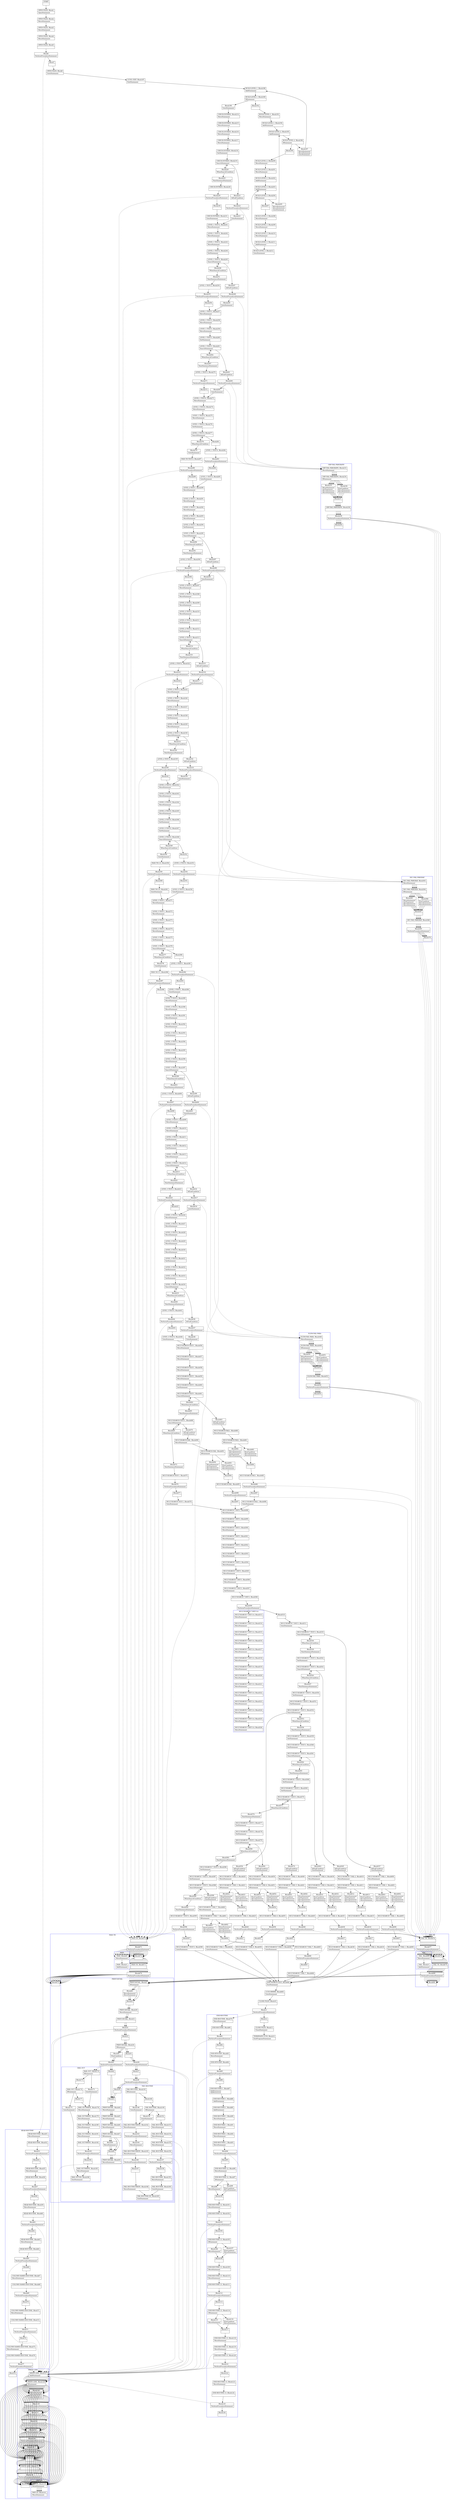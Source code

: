 digraph Cfg {
compound=true;
node [
shape = "record"
]

edge [
arrowtail = "empty"
]
Block0 [
label = "{START|}"
]
Block1 [
label = "{OPEN-FILES. Block1|OpenStatement\l}"
]
Block2 [
label = "{OPEN-FILES. Block2|MoveStatement\l}"
]
Block3 [
label = "{OPEN-FILES. Block3|MoveStatement\l}"
]
Block4 [
label = "{OPEN-FILES. Block4|MoveStatement\l}"
]
Block5 [
label = "{OPEN-FILES. Block5|}"
]
Block6 [
label = "{Block6|PerformProcedureStatement\l}"
]
subgraph cluster_1{
color = blue;
label = "HEAD-ROUTINE";
Block51 [
label = "{HEAD-ROUTINE. Block51|MoveStatement\l}"
]
Block52 [
label = "{HEAD-ROUTINE. Block52|}"
]
Block53 [
label = "{Block53|PerformProcedureStatement\l}"
]
subgraph cluster_7{
color = blue;
label = "WRITE-LINE";
Block127 [
label = "{WRITE-LINE. Block127|AddStatement\l}"
]
Block128 [
label = "{WRITE-LINE. Block128|IfStatement\l}"
]
Block129 [
label = "{Block129|MoveStatement\lMoveStatement\lWriteStatement\lMoveStatement\l}"
]
Block130 [
label = "{Block130|PerformProcedureStatement\l}"
]
subgraph cluster_21{
color = blue;
label = "WRT-LN";
Block140 [
label = "{WRT-LN. Block140|WriteStatement\l}"
]
Block141 [
label = "{WRT-LN. Block141|MoveStatement\l}"
]
Block140 -> Block141

}
Block130 -> Block140 [style=dashed]

Block131 [
label = "{Block131|MoveStatement\l}"
]
Block132 [
label = "{Block132|PerformProcedureStatement\l}"
]
subgraph cluster_22{
color = blue;
label = "WRT-LN";
Block140 [
label = "{WRT-LN. Block140|WriteStatement\l}"
]
Block141 [
label = "{WRT-LN. Block141|MoveStatement\l}"
]
Block140 -> Block141

}
Block132 -> Block140 [style=dashed]

Block133 [
label = "{Block133|MoveStatement\l}"
]
Block134 [
label = "{Block134|PerformProcedureStatement\l}"
]
subgraph cluster_23{
color = blue;
label = "WRT-LN";
Block140 [
label = "{WRT-LN. Block140|WriteStatement\l}"
]
Block141 [
label = "{WRT-LN. Block141|MoveStatement\l}"
]
Block140 -> Block141

}
Block134 -> Block140 [style=dashed]

Block135 [
label = "{Block135|MoveStatement\lMoveStatement\l}"
]
Block136 [
label = "{Block136|}"
]
Block137 [
label = "{WRITE-LINE. Block137|}"
]
Block138 [
label = "{Block138|PerformProcedureStatement\l}"
]
subgraph cluster_24{
color = blue;
label = "WRT-LN";
Block140 [
label = "{WRT-LN. Block140|WriteStatement\l}"
]
Block141 [
label = "{WRT-LN. Block141|MoveStatement\l}"
]
Block140 -> Block141

}
Block138 -> Block140 [style=dashed]

Block139 [
label = "{Block139|}"
]
Block127 -> Block128
Block128 -> Block129
Block128 -> Block136
Block129 -> Block130
Block130 -> Block131
Block131 -> Block132
Block132 -> Block133
Block133 -> Block134
Block134 -> Block135
Block135 -> Block136
Block136 -> Block137
Block137 -> Block138
Block138 -> Block139

}
Block53 -> Block127 [style=dashed]

Block54 [
label = "{Block54|}"
]
Block55 [
label = "{HEAD-ROUTINE. Block55|MoveStatement\l}"
]
Block56 [
label = "{HEAD-ROUTINE. Block56|}"
]
Block57 [
label = "{Block57|PerformProcedureStatement\l}"
]
subgraph cluster_8{
color = blue;
label = "WRITE-LINE";
Block127 [
label = "{WRITE-LINE. Block127|AddStatement\l}"
]
Block128 [
label = "{WRITE-LINE. Block128|IfStatement\l}"
]
Block129 [
label = "{Block129|MoveStatement\lMoveStatement\lWriteStatement\lMoveStatement\l}"
]
Block130 [
label = "{Block130|PerformProcedureStatement\l}"
]
Block130 -> Block140 [style=dashed]

Block131 [
label = "{Block131|MoveStatement\l}"
]
Block132 [
label = "{Block132|PerformProcedureStatement\l}"
]
Block132 -> Block140 [style=dashed]

Block133 [
label = "{Block133|MoveStatement\l}"
]
Block134 [
label = "{Block134|PerformProcedureStatement\l}"
]
Block134 -> Block140 [style=dashed]

Block135 [
label = "{Block135|MoveStatement\lMoveStatement\l}"
]
Block136 [
label = "{Block136|}"
]
Block137 [
label = "{WRITE-LINE. Block137|}"
]
Block138 [
label = "{Block138|PerformProcedureStatement\l}"
]
Block138 -> Block140 [style=dashed]

Block139 [
label = "{Block139|}"
]
Block127 -> Block128
Block128 -> Block129
Block128 -> Block136
Block129 -> Block130
Block130 -> Block131
Block131 -> Block132
Block132 -> Block133
Block133 -> Block134
Block134 -> Block135
Block135 -> Block136
Block136 -> Block137
Block137 -> Block138
Block138 -> Block139

}
Block57 -> Block127 [style=dashed]

Block58 [
label = "{Block58|}"
]
Block59 [
label = "{HEAD-ROUTINE. Block59|MoveStatement\l}"
]
Block60 [
label = "{HEAD-ROUTINE. Block60|}"
]
Block61 [
label = "{Block61|PerformProcedureStatement\l}"
]
subgraph cluster_9{
color = blue;
label = "WRITE-LINE";
Block127 [
label = "{WRITE-LINE. Block127|AddStatement\l}"
]
Block128 [
label = "{WRITE-LINE. Block128|IfStatement\l}"
]
Block129 [
label = "{Block129|MoveStatement\lMoveStatement\lWriteStatement\lMoveStatement\l}"
]
Block130 [
label = "{Block130|PerformProcedureStatement\l}"
]
Block130 -> Block140 [style=dashed]

Block131 [
label = "{Block131|MoveStatement\l}"
]
Block132 [
label = "{Block132|PerformProcedureStatement\l}"
]
Block132 -> Block140 [style=dashed]

Block133 [
label = "{Block133|MoveStatement\l}"
]
Block134 [
label = "{Block134|PerformProcedureStatement\l}"
]
Block134 -> Block140 [style=dashed]

Block135 [
label = "{Block135|MoveStatement\lMoveStatement\l}"
]
Block136 [
label = "{Block136|}"
]
Block137 [
label = "{WRITE-LINE. Block137|}"
]
Block138 [
label = "{Block138|PerformProcedureStatement\l}"
]
Block138 -> Block140 [style=dashed]

Block139 [
label = "{Block139|}"
]
Block127 -> Block128
Block128 -> Block129
Block128 -> Block136
Block129 -> Block130
Block130 -> Block131
Block131 -> Block132
Block132 -> Block133
Block133 -> Block134
Block134 -> Block135
Block135 -> Block136
Block136 -> Block137
Block137 -> Block138
Block138 -> Block139

}
Block61 -> Block127 [style=dashed]

Block62 [
label = "{Block62|}"
]
Block63 [
label = "{HEAD-ROUTINE. Block63|MoveStatement\l}"
]
Block64 [
label = "{HEAD-ROUTINE. Block64|}"
]
Block65 [
label = "{Block65|PerformProcedureStatement\l}"
]
subgraph cluster_10{
color = blue;
label = "WRITE-LINE";
Block127 [
label = "{WRITE-LINE. Block127|AddStatement\l}"
]
Block128 [
label = "{WRITE-LINE. Block128|IfStatement\l}"
]
Block129 [
label = "{Block129|MoveStatement\lMoveStatement\lWriteStatement\lMoveStatement\l}"
]
Block130 [
label = "{Block130|PerformProcedureStatement\l}"
]
Block130 -> Block140 [style=dashed]

Block131 [
label = "{Block131|MoveStatement\l}"
]
Block132 [
label = "{Block132|PerformProcedureStatement\l}"
]
Block132 -> Block140 [style=dashed]

Block133 [
label = "{Block133|MoveStatement\l}"
]
Block134 [
label = "{Block134|PerformProcedureStatement\l}"
]
Block134 -> Block140 [style=dashed]

Block135 [
label = "{Block135|MoveStatement\lMoveStatement\l}"
]
Block136 [
label = "{Block136|}"
]
Block137 [
label = "{WRITE-LINE. Block137|}"
]
Block138 [
label = "{Block138|PerformProcedureStatement\l}"
]
Block138 -> Block140 [style=dashed]

Block139 [
label = "{Block139|}"
]
Block127 -> Block128
Block128 -> Block129
Block128 -> Block136
Block129 -> Block130
Block130 -> Block131
Block131 -> Block132
Block132 -> Block133
Block133 -> Block134
Block134 -> Block135
Block135 -> Block136
Block136 -> Block137
Block137 -> Block138
Block138 -> Block139

}
Block65 -> Block127 [style=dashed]

Block66 [
label = "{Block66|}"
]
Block67 [
label = "{COLUMN-NAMES-ROUTINE. Block67|MoveStatement\l}"
]
Block68 [
label = "{COLUMN-NAMES-ROUTINE. Block68|}"
]
Block69 [
label = "{Block69|PerformProcedureStatement\l}"
]
subgraph cluster_11{
color = blue;
label = "WRITE-LINE";
Block127 [
label = "{WRITE-LINE. Block127|AddStatement\l}"
]
Block128 [
label = "{WRITE-LINE. Block128|IfStatement\l}"
]
Block129 [
label = "{Block129|MoveStatement\lMoveStatement\lWriteStatement\lMoveStatement\l}"
]
Block130 [
label = "{Block130|PerformProcedureStatement\l}"
]
Block130 -> Block140 [style=dashed]

Block131 [
label = "{Block131|MoveStatement\l}"
]
Block132 [
label = "{Block132|PerformProcedureStatement\l}"
]
Block132 -> Block140 [style=dashed]

Block133 [
label = "{Block133|MoveStatement\l}"
]
Block134 [
label = "{Block134|PerformProcedureStatement\l}"
]
Block134 -> Block140 [style=dashed]

Block135 [
label = "{Block135|MoveStatement\lMoveStatement\l}"
]
Block136 [
label = "{Block136|}"
]
Block137 [
label = "{WRITE-LINE. Block137|}"
]
Block138 [
label = "{Block138|PerformProcedureStatement\l}"
]
Block138 -> Block140 [style=dashed]

Block139 [
label = "{Block139|}"
]
Block127 -> Block128
Block128 -> Block129
Block128 -> Block136
Block129 -> Block130
Block130 -> Block131
Block131 -> Block132
Block132 -> Block133
Block133 -> Block134
Block134 -> Block135
Block135 -> Block136
Block136 -> Block137
Block137 -> Block138
Block138 -> Block139

}
Block69 -> Block127 [style=dashed]

Block70 [
label = "{Block70|}"
]
Block71 [
label = "{COLUMN-NAMES-ROUTINE. Block71|MoveStatement\l}"
]
Block72 [
label = "{COLUMN-NAMES-ROUTINE. Block72|}"
]
Block73 [
label = "{Block73|PerformProcedureStatement\l}"
]
subgraph cluster_12{
color = blue;
label = "WRITE-LINE";
Block127 [
label = "{WRITE-LINE. Block127|AddStatement\l}"
]
Block128 [
label = "{WRITE-LINE. Block128|IfStatement\l}"
]
Block129 [
label = "{Block129|MoveStatement\lMoveStatement\lWriteStatement\lMoveStatement\l}"
]
Block130 [
label = "{Block130|PerformProcedureStatement\l}"
]
Block130 -> Block140 [style=dashed]

Block131 [
label = "{Block131|MoveStatement\l}"
]
Block132 [
label = "{Block132|PerformProcedureStatement\l}"
]
Block132 -> Block140 [style=dashed]

Block133 [
label = "{Block133|MoveStatement\l}"
]
Block134 [
label = "{Block134|PerformProcedureStatement\l}"
]
Block134 -> Block140 [style=dashed]

Block135 [
label = "{Block135|MoveStatement\lMoveStatement\l}"
]
Block136 [
label = "{Block136|}"
]
Block137 [
label = "{WRITE-LINE. Block137|}"
]
Block138 [
label = "{Block138|PerformProcedureStatement\l}"
]
Block138 -> Block140 [style=dashed]

Block139 [
label = "{Block139|}"
]
Block127 -> Block128
Block128 -> Block129
Block128 -> Block136
Block129 -> Block130
Block130 -> Block131
Block131 -> Block132
Block132 -> Block133
Block133 -> Block134
Block134 -> Block135
Block135 -> Block136
Block136 -> Block137
Block137 -> Block138
Block138 -> Block139

}
Block73 -> Block127 [style=dashed]

Block74 [
label = "{Block74|}"
]
Block75 [
label = "{COLUMN-NAMES-ROUTINE. Block75|MoveStatement\l}"
]
Block76 [
label = "{COLUMN-NAMES-ROUTINE. Block76|}"
]
Block77 [
label = "{Block77|PerformProcedureStatement\l}"
]
subgraph cluster_13{
color = blue;
label = "WRITE-LINE";
Block127 [
label = "{WRITE-LINE. Block127|AddStatement\l}"
]
Block128 [
label = "{WRITE-LINE. Block128|IfStatement\l}"
]
Block129 [
label = "{Block129|MoveStatement\lMoveStatement\lWriteStatement\lMoveStatement\l}"
]
Block130 [
label = "{Block130|PerformProcedureStatement\l}"
]
Block130 -> Block140 [style=dashed]

Block131 [
label = "{Block131|MoveStatement\l}"
]
Block132 [
label = "{Block132|PerformProcedureStatement\l}"
]
Block132 -> Block140 [style=dashed]

Block133 [
label = "{Block133|MoveStatement\l}"
]
Block134 [
label = "{Block134|PerformProcedureStatement\l}"
]
Block134 -> Block140 [style=dashed]

Block135 [
label = "{Block135|MoveStatement\lMoveStatement\l}"
]
Block136 [
label = "{Block136|}"
]
Block137 [
label = "{WRITE-LINE. Block137|}"
]
Block138 [
label = "{Block138|PerformProcedureStatement\l}"
]
Block138 -> Block140 [style=dashed]

Block139 [
label = "{Block139|}"
]
Block127 -> Block128
Block128 -> Block129
Block128 -> Block136
Block129 -> Block130
Block130 -> Block131
Block131 -> Block132
Block132 -> Block133
Block133 -> Block134
Block134 -> Block135
Block135 -> Block136
Block136 -> Block137
Block137 -> Block138
Block138 -> Block139

}
Block77 -> Block127 [style=dashed]

Block78 [
label = "{Block78|}"
]
Block51 -> Block52
Block52 -> Block53
Block53 -> Block54
Block54 -> Block55
Block55 -> Block56
Block56 -> Block57
Block57 -> Block58
Block58 -> Block59
Block59 -> Block60
Block60 -> Block61
Block61 -> Block62
Block62 -> Block63
Block63 -> Block64
Block64 -> Block65
Block65 -> Block66
Block66 -> Block67
Block67 -> Block68
Block68 -> Block69
Block69 -> Block70
Block70 -> Block71
Block71 -> Block72
Block72 -> Block73
Block73 -> Block74
Block74 -> Block75
Block75 -> Block76
Block76 -> Block77
Block77 -> Block78

}
Block6 -> Block51 [style=dashed]

Block7 [
label = "{Block7|}"
]
Block8 [
label = "{OPEN-FILES. Block8|GotoStatement\l}"
]
Block187 [
label = "{CCVS1-EXIT. Block187|ExitStatement\l}"
]
Block188 [
label = "{BUILD-LEVEL-1. Block188|AddStatement\l}"
]
Block189 [
label = "{BUILD-LEVEL-1. Block189|IfStatement\l}"
]
Block190 [
label = "{Block190|GotoStatement\l}"
]
Block214 [
label = "{CHECK-ENTRIES. Block214|MoveStatement\l}"
]
Block215 [
label = "{CHECK-ENTRIES. Block215|MoveStatement\l}"
]
Block216 [
label = "{CHECK-ENTRIES. Block216|MoveStatement\l}"
]
Block217 [
label = "{CHECK-ENTRIES. Block217|MoveStatement\l}"
]
Block218 [
label = "{CHECK-ENTRIES. Block218|SetStatement\l}"
]
Block219 [
label = "{CHECK-ENTRIES. Block219|SearchStatement\l}"
]
Block220 [
label = "{Block220|WhenSearchCondition\l}"
]
Block225 [
label = "{Block225|NextSentenceStatement\l}"
]
Block228 [
label = "{CHECK-ENTRIES. Block228|}"
]
Block229 [
label = "{Block229|PerformProcedureStatement\l}"
]
subgraph cluster_31{
color = blue;
label = "PASS-TH";
Block670 [
label = "{PASS-TH. Block670|}"
]
Block671 [
label = "{Block671|PerformProcedureStatement\l}"
]
subgraph cluster_71{
color = blue;
label = "PASS";
Block20 [
label = "{PASS. Block20|MoveStatement\l}"
]
Block21 [
label = "{PASS. Block21|AddStatement\l}"
]
Block20 -> Block21

}
Block671 -> Block20 [style=dashed]

Block672 [
label = "{Block672|}"
]
Block673 [
label = "{PASS-TH. Block673|}"
]
Block674 [
label = "{Block674|PerformProcedureStatement\l}"
]
subgraph cluster_72{
color = blue;
label = "PRINT-DETAIL";
Block27 [
label = "{PRINT-DETAIL. Block27|IfStatement\l}"
]
Block28 [
label = "{Block28|MoveStatement\lMoveStatement\l}"
]
Block29 [
label = "{Block29|}"
]
Block30 [
label = "{PRINT-DETAIL. Block30|MoveStatement\l}"
]
Block31 [
label = "{PRINT-DETAIL. Block31|}"
]
Block32 [
label = "{Block32|PerformProcedureStatement\l}"
]
subgraph cluster_3{
color = blue;
label = "WRITE-LINE";
Block127 [
label = "{WRITE-LINE. Block127|AddStatement\l}"
]
Block128 [
label = "{WRITE-LINE. Block128|IfStatement\l}"
]
Block129 [
label = "{Block129|MoveStatement\lMoveStatement\lWriteStatement\lMoveStatement\l}"
]
Block130 [
label = "{Block130|PerformProcedureStatement\l}"
]
Block130 -> Block140 [style=dashed]

Block131 [
label = "{Block131|MoveStatement\l}"
]
Block132 [
label = "{Block132|PerformProcedureStatement\l}"
]
Block132 -> Block140 [style=dashed]

Block133 [
label = "{Block133|MoveStatement\l}"
]
Block134 [
label = "{Block134|PerformProcedureStatement\l}"
]
Block134 -> Block140 [style=dashed]

Block135 [
label = "{Block135|MoveStatement\lMoveStatement\l}"
]
Block136 [
label = "{Block136|}"
]
Block137 [
label = "{WRITE-LINE. Block137|}"
]
Block138 [
label = "{Block138|PerformProcedureStatement\l}"
]
Block138 -> Block140 [style=dashed]

Block139 [
label = "{Block139|}"
]
Block127 -> Block128
Block128 -> Block129
Block128 -> Block136
Block129 -> Block130
Block130 -> Block131
Block131 -> Block132
Block132 -> Block133
Block133 -> Block134
Block134 -> Block135
Block135 -> Block136
Block136 -> Block137
Block137 -> Block138
Block138 -> Block139

}
Block32 -> Block127 [style=dashed]

Block33 [
label = "{Block33|}"
]
Block34 [
label = "{PRINT-DETAIL. Block34|IfStatement\l}"
]
Block35 [
label = "{Block35|}"
]
Block36 [
label = "{Block36|PerformProcedureStatement\l}"
]
subgraph cluster_4{
color = blue;
label = "WRITE-LINE";
Block127 [
label = "{WRITE-LINE. Block127|AddStatement\l}"
]
Block128 [
label = "{WRITE-LINE. Block128|IfStatement\l}"
]
Block129 [
label = "{Block129|MoveStatement\lMoveStatement\lWriteStatement\lMoveStatement\l}"
]
Block130 [
label = "{Block130|PerformProcedureStatement\l}"
]
Block130 -> Block140 [style=dashed]

Block131 [
label = "{Block131|MoveStatement\l}"
]
Block132 [
label = "{Block132|PerformProcedureStatement\l}"
]
Block132 -> Block140 [style=dashed]

Block133 [
label = "{Block133|MoveStatement\l}"
]
Block134 [
label = "{Block134|PerformProcedureStatement\l}"
]
Block134 -> Block140 [style=dashed]

Block135 [
label = "{Block135|MoveStatement\lMoveStatement\l}"
]
Block136 [
label = "{Block136|}"
]
Block137 [
label = "{WRITE-LINE. Block137|}"
]
Block138 [
label = "{Block138|PerformProcedureStatement\l}"
]
Block138 -> Block140 [style=dashed]

Block139 [
label = "{Block139|}"
]
Block127 -> Block128
Block128 -> Block129
Block128 -> Block136
Block129 -> Block130
Block130 -> Block131
Block131 -> Block132
Block132 -> Block133
Block133 -> Block134
Block134 -> Block135
Block135 -> Block136
Block136 -> Block137
Block137 -> Block138
Block138 -> Block139

}
Block36 -> Block127 [style=dashed]

Block37 [
label = "{Block37|}"
]
Block38 [
label = "{Block38|PerformProcedureStatement\l}"
]
subgraph cluster_5{
color = blue;
label = "FAIL-ROUTINE";
Block145 [
label = "{FAIL-ROUTINE. Block145|IfStatement\l}"
]
Block146 [
label = "{Block146|GotoStatement\l}"
]
Block162 [
label = "{FAIL-ROUTINE-WRITE. Block162|MoveStatement\l}"
]
Block163 [
label = "{Block163|PerformProcedureStatement\l}"
]
subgraph cluster_27{
color = blue;
label = "WRITE-LINE";
Block127 [
label = "{WRITE-LINE. Block127|AddStatement\l}"
]
Block128 [
label = "{WRITE-LINE. Block128|IfStatement\l}"
]
Block129 [
label = "{Block129|MoveStatement\lMoveStatement\lWriteStatement\lMoveStatement\l}"
]
Block130 [
label = "{Block130|PerformProcedureStatement\l}"
]
Block130 -> Block140 [style=dashed]

Block131 [
label = "{Block131|MoveStatement\l}"
]
Block132 [
label = "{Block132|PerformProcedureStatement\l}"
]
Block132 -> Block140 [style=dashed]

Block133 [
label = "{Block133|MoveStatement\l}"
]
Block134 [
label = "{Block134|PerformProcedureStatement\l}"
]
Block134 -> Block140 [style=dashed]

Block135 [
label = "{Block135|MoveStatement\lMoveStatement\l}"
]
Block136 [
label = "{Block136|}"
]
Block137 [
label = "{WRITE-LINE. Block137|}"
]
Block138 [
label = "{Block138|PerformProcedureStatement\l}"
]
Block138 -> Block140 [style=dashed]

Block139 [
label = "{Block139|}"
]
Block127 -> Block128
Block128 -> Block129
Block128 -> Block136
Block129 -> Block130
Block130 -> Block131
Block131 -> Block132
Block132 -> Block133
Block133 -> Block134
Block134 -> Block135
Block135 -> Block136
Block136 -> Block137
Block137 -> Block138
Block138 -> Block139

}
Block163 -> Block127 [style=dashed]

Block164 [
label = "{Block164|MoveStatement\l}"
]
Block165 [
label = "{FAIL-ROUTINE-WRITE. Block165|MoveStatement\l}"
]
Block166 [
label = "{Block166|PerformProcedureStatement\l}"
]
subgraph cluster_28{
color = blue;
label = "WRITE-LINE";
Block127 [
label = "{WRITE-LINE. Block127|AddStatement\l}"
]
Block128 [
label = "{WRITE-LINE. Block128|IfStatement\l}"
]
Block129 [
label = "{Block129|MoveStatement\lMoveStatement\lWriteStatement\lMoveStatement\l}"
]
Block130 [
label = "{Block130|PerformProcedureStatement\l}"
]
Block130 -> Block140 [style=dashed]

Block131 [
label = "{Block131|MoveStatement\l}"
]
Block132 [
label = "{Block132|PerformProcedureStatement\l}"
]
Block132 -> Block140 [style=dashed]

Block133 [
label = "{Block133|MoveStatement\l}"
]
Block134 [
label = "{Block134|PerformProcedureStatement\l}"
]
Block134 -> Block140 [style=dashed]

Block135 [
label = "{Block135|MoveStatement\lMoveStatement\l}"
]
Block136 [
label = "{Block136|}"
]
Block137 [
label = "{WRITE-LINE. Block137|}"
]
Block138 [
label = "{Block138|PerformProcedureStatement\l}"
]
Block138 -> Block140 [style=dashed]

Block139 [
label = "{Block139|}"
]
Block127 -> Block128
Block128 -> Block129
Block128 -> Block136
Block129 -> Block130
Block130 -> Block131
Block131 -> Block132
Block132 -> Block133
Block133 -> Block134
Block134 -> Block135
Block135 -> Block136
Block136 -> Block137
Block137 -> Block138
Block138 -> Block139

}
Block166 -> Block127 [style=dashed]

Block167 [
label = "{Block167|}"
]
Block168 [
label = "{FAIL-ROUTINE-WRITE. Block168|MoveStatement\l}"
]
Block169 [
label = "{FAIL-ROUTINE-EX. Block169|ExitStatement\l}"
]
Block148 [
label = "{Block148|}"
]
Block149 [
label = "{FAIL-ROUTINE. Block149|IfStatement\l}"
]
Block150 [
label = "{Block150|GotoStatement\l}"
]
Block152 [
label = "{Block152|}"
]
Block153 [
label = "{FAIL-ROUTINE. Block153|MoveStatement\l}"
]
Block154 [
label = "{FAIL-ROUTINE. Block154|MoveStatement\l}"
]
Block155 [
label = "{FAIL-ROUTINE. Block155|MoveStatement\l}"
]
Block156 [
label = "{FAIL-ROUTINE. Block156|}"
]
Block157 [
label = "{Block157|PerformProcedureStatement\l}"
]
subgraph cluster_26{
color = blue;
label = "WRITE-LINE";
Block127 [
label = "{WRITE-LINE. Block127|AddStatement\l}"
]
Block128 [
label = "{WRITE-LINE. Block128|IfStatement\l}"
]
Block129 [
label = "{Block129|MoveStatement\lMoveStatement\lWriteStatement\lMoveStatement\l}"
]
Block130 [
label = "{Block130|PerformProcedureStatement\l}"
]
Block130 -> Block140 [style=dashed]

Block131 [
label = "{Block131|MoveStatement\l}"
]
Block132 [
label = "{Block132|PerformProcedureStatement\l}"
]
Block132 -> Block140 [style=dashed]

Block133 [
label = "{Block133|MoveStatement\l}"
]
Block134 [
label = "{Block134|PerformProcedureStatement\l}"
]
Block134 -> Block140 [style=dashed]

Block135 [
label = "{Block135|MoveStatement\lMoveStatement\l}"
]
Block136 [
label = "{Block136|}"
]
Block137 [
label = "{WRITE-LINE. Block137|}"
]
Block138 [
label = "{Block138|PerformProcedureStatement\l}"
]
Block138 -> Block140 [style=dashed]

Block139 [
label = "{Block139|}"
]
Block127 -> Block128
Block128 -> Block129
Block128 -> Block136
Block129 -> Block130
Block130 -> Block131
Block131 -> Block132
Block132 -> Block133
Block133 -> Block134
Block134 -> Block135
Block135 -> Block136
Block136 -> Block137
Block137 -> Block138
Block138 -> Block139

}
Block157 -> Block127 [style=dashed]

Block158 [
label = "{Block158|}"
]
Block159 [
label = "{FAIL-ROUTINE. Block159|MoveStatement\l}"
]
Block160 [
label = "{FAIL-ROUTINE. Block160|GotoStatement\l}"
]
Block145 -> Block146
Block145 -> Block148
Block146 -> Block162
Block162 -> Block163
Block163 -> Block164
Block164 -> Block165
Block165 -> Block166
Block166 -> Block167
Block167 -> Block168
Block168 -> Block169
Block148 -> Block149
Block149 -> Block150
Block149 -> Block152
Block150 -> Block162
Block152 -> Block153
Block153 -> Block154
Block154 -> Block155
Block155 -> Block156
Block156 -> Block157
Block157 -> Block158
Block158 -> Block159
Block159 -> Block160
Block160 -> Block169

}
Block38 -> Block145 [style=dashed]

Block39 [
label = "{Block39|}"
]
Block43 [
label = "{Block43|}"
]
Block44 [
label = "{PRINT-DETAIL. Block44|MoveStatement\l}"
]
Block45 [
label = "{PRINT-DETAIL. Block45|MoveStatement\l}"
]
Block46 [
label = "{PRINT-DETAIL. Block46|MoveStatement\l}"
]
Block47 [
label = "{PRINT-DETAIL. Block47|IfStatement\l}"
]
Block48 [
label = "{Block48|MoveStatement\l}"
]
Block49 [
label = "{Block49|}"
]
Block50 [
label = "{PRINT-DETAIL. Block50|MoveStatement\l}"
]
Block40 [
label = "{Block40|ElseCondition\l}"
]
Block41 [
label = "{Block41|PerformProcedureStatement\l}"
]
subgraph cluster_6{
color = blue;
label = "BAIL-OUT";
Block170 [
label = "{BAIL-OUT. Block170|IfStatement\l}"
]
Block171 [
label = "{Block171|GotoStatement\l}"
]
Block178 [
label = "{BAIL-OUT-WRITE. Block178|MoveStatement\l}"
]
Block179 [
label = "{BAIL-OUT-WRITE. Block179|MoveStatement\l}"
]
Block180 [
label = "{BAIL-OUT-WRITE. Block180|MoveStatement\l}"
]
Block181 [
label = "{BAIL-OUT-WRITE. Block181|MoveStatement\l}"
]
Block182 [
label = "{BAIL-OUT-WRITE. Block182|}"
]
Block183 [
label = "{Block183|PerformProcedureStatement\l}"
]
subgraph cluster_29{
color = blue;
label = "WRITE-LINE";
Block127 [
label = "{WRITE-LINE. Block127|AddStatement\l}"
]
Block128 [
label = "{WRITE-LINE. Block128|IfStatement\l}"
]
Block129 [
label = "{Block129|MoveStatement\lMoveStatement\lWriteStatement\lMoveStatement\l}"
]
Block130 [
label = "{Block130|PerformProcedureStatement\l}"
]
Block130 -> Block140 [style=dashed]

Block131 [
label = "{Block131|MoveStatement\l}"
]
Block132 [
label = "{Block132|PerformProcedureStatement\l}"
]
Block132 -> Block140 [style=dashed]

Block133 [
label = "{Block133|MoveStatement\l}"
]
Block134 [
label = "{Block134|PerformProcedureStatement\l}"
]
Block134 -> Block140 [style=dashed]

Block135 [
label = "{Block135|MoveStatement\lMoveStatement\l}"
]
Block136 [
label = "{Block136|}"
]
Block137 [
label = "{WRITE-LINE. Block137|}"
]
Block138 [
label = "{Block138|PerformProcedureStatement\l}"
]
Block138 -> Block140 [style=dashed]

Block139 [
label = "{Block139|}"
]
Block127 -> Block128
Block128 -> Block129
Block128 -> Block136
Block129 -> Block130
Block130 -> Block131
Block131 -> Block132
Block132 -> Block133
Block133 -> Block134
Block134 -> Block135
Block135 -> Block136
Block136 -> Block137
Block137 -> Block138
Block138 -> Block139

}
Block183 -> Block127 [style=dashed]

Block184 [
label = "{Block184|}"
]
Block185 [
label = "{BAIL-OUT-WRITE. Block185|MoveStatement\l}"
]
Block186 [
label = "{BAIL-OUT-EX. Block186|ExitStatement\l}"
]
Block173 [
label = "{Block173|}"
]
Block174 [
label = "{BAIL-OUT. Block174|IfStatement\l}"
]
Block175 [
label = "{Block175|GotoStatement\l}"
]
Block177 [
label = "{Block177|}"
]
Block170 -> Block171
Block170 -> Block173
Block171 -> Block178
Block178 -> Block179
Block179 -> Block180
Block180 -> Block181
Block181 -> Block182
Block182 -> Block183
Block183 -> Block184
Block184 -> Block185
Block185 -> Block186
Block173 -> Block174
Block174 -> Block175
Block174 -> Block177
Block175 -> Block186
Block177 -> Block178

}
Block41 -> Block170 [style=dashed]

Block42 [
label = "{Block42|}"
]
Block27 -> Block28
Block27 -> Block29
Block28 -> Block29
Block29 -> Block30
Block30 -> Block31
Block31 -> Block32
Block32 -> Block33
Block33 -> Block34
Block34 -> Block35
Block34 -> Block40
Block35 -> Block36
Block36 -> Block37
Block37 -> Block38
Block38 -> Block39
Block39 -> Block43
Block43 -> Block44
Block44 -> Block45
Block45 -> Block46
Block46 -> Block47
Block47 -> Block48
Block47 -> Block49
Block48 -> Block49
Block49 -> Block50
Block40 -> Block41
Block41 -> Block42
Block42 -> Block43

}
Block674 -> Block27 [style=dashed]

Block675 [
label = "{Block675|}"
]
Block670 -> Block671
Block671 -> Block672
Block672 -> Block673
Block673 -> Block674
Block674 -> Block675

}
Block229 -> Block670 [style=dashed]

Block230 [
label = "{Block230|}"
]
Block231 [
label = "{CHECK-ENTRIES. Block231|GotoStatement\l}"
]
Block241 [
label = "{LEVEL-1-TEST-2. Block241|MoveStatement\l}"
]
Block242 [
label = "{LEVEL-1-TEST-2. Block242|MoveStatement\l}"
]
Block243 [
label = "{LEVEL-1-TEST-2. Block243|MoveStatement\l}"
]
Block244 [
label = "{LEVEL-1-TEST-2. Block244|SetStatement\l}"
]
Block245 [
label = "{LEVEL-1-TEST-2. Block245|SearchStatement\l}"
]
Block246 [
label = "{Block246|WhenSearchCondition\l}"
]
Block251 [
label = "{Block251|NextSentenceStatement\l}"
]
Block254 [
label = "{LEVEL-1-TEST-2. Block254|}"
]
Block255 [
label = "{Block255|PerformProcedureStatement\l}"
]
subgraph cluster_34{
color = blue;
label = "PASS-TH";
Block670 [
label = "{PASS-TH. Block670|}"
]
Block671 [
label = "{Block671|PerformProcedureStatement\l}"
]
Block671 -> Block20 [style=dashed]

Block672 [
label = "{Block672|}"
]
Block673 [
label = "{PASS-TH. Block673|}"
]
Block674 [
label = "{Block674|PerformProcedureStatement\l}"
]
Block674 -> Block27 [style=dashed]

Block675 [
label = "{Block675|}"
]
Block670 -> Block671
Block671 -> Block672
Block672 -> Block673
Block673 -> Block674
Block674 -> Block675

}
Block255 -> Block670 [style=dashed]

Block256 [
label = "{Block256|}"
]
Block257 [
label = "{LEVEL-1-TEST-3. Block257|MoveStatement\l}"
]
Block258 [
label = "{LEVEL-1-TEST-3. Block258|MoveStatement\l}"
]
Block259 [
label = "{LEVEL-1-TEST-3. Block259|MoveStatement\l}"
]
Block260 [
label = "{LEVEL-1-TEST-3. Block260|SetStatement\l}"
]
Block261 [
label = "{LEVEL-1-TEST-3. Block261|SearchStatement\l}"
]
Block262 [
label = "{Block262|WhenSearchCondition\l}"
]
Block267 [
label = "{Block267|NextSentenceStatement\l}"
]
Block270 [
label = "{LEVEL-1-TEST-3. Block270|}"
]
Block271 [
label = "{Block271|PerformProcedureStatement\l}"
]
subgraph cluster_36{
color = blue;
label = "PASS-TH";
Block670 [
label = "{PASS-TH. Block670|}"
]
Block671 [
label = "{Block671|PerformProcedureStatement\l}"
]
Block671 -> Block20 [style=dashed]

Block672 [
label = "{Block672|}"
]
Block673 [
label = "{PASS-TH. Block673|}"
]
Block674 [
label = "{Block674|PerformProcedureStatement\l}"
]
Block674 -> Block27 [style=dashed]

Block675 [
label = "{Block675|}"
]
Block670 -> Block671
Block671 -> Block672
Block672 -> Block673
Block673 -> Block674
Block674 -> Block675

}
Block271 -> Block670 [style=dashed]

Block272 [
label = "{Block272|}"
]
Block273 [
label = "{LEVEL-1-TEST-4. Block273|MoveStatement\l}"
]
Block274 [
label = "{LEVEL-1-TEST-4. Block274|MoveStatement\l}"
]
Block275 [
label = "{LEVEL-1-TEST-4. Block275|MoveStatement\l}"
]
Block276 [
label = "{LEVEL-1-TEST-4. Block276|SetStatement\l}"
]
Block277 [
label = "{LEVEL-1-TEST-4. Block277|SearchStatement\l}"
]
Block278 [
label = "{Block278|WhenSearchCondition\l}"
]
Block279 [
label = "{Block279|GotoStatement\l}"
]
Block287 [
label = "{PASS-TH-TEST-4. Block287|}"
]
Block288 [
label = "{Block288|PerformProcedureStatement\l}"
]
subgraph cluster_38{
color = blue;
label = "PASS-TH";
Block670 [
label = "{PASS-TH. Block670|}"
]
Block671 [
label = "{Block671|PerformProcedureStatement\l}"
]
Block671 -> Block20 [style=dashed]

Block672 [
label = "{Block672|}"
]
Block673 [
label = "{PASS-TH. Block673|}"
]
Block674 [
label = "{Block674|PerformProcedureStatement\l}"
]
Block674 -> Block27 [style=dashed]

Block675 [
label = "{Block675|}"
]
Block670 -> Block671
Block671 -> Block672
Block672 -> Block673
Block673 -> Block674
Block674 -> Block675

}
Block288 -> Block670 [style=dashed]

Block289 [
label = "{Block289|}"
]
Block290 [
label = "{LEVEL-2-TEST-1. Block290|MoveStatement\l}"
]
Block291 [
label = "{LEVEL-2-TEST-1. Block291|MoveStatement\l}"
]
Block292 [
label = "{LEVEL-2-TEST-1. Block292|MoveStatement\l}"
]
Block293 [
label = "{LEVEL-2-TEST-1. Block293|MoveStatement\l}"
]
Block294 [
label = "{LEVEL-2-TEST-1. Block294|SetStatement\l}"
]
Block295 [
label = "{LEVEL-2-TEST-1. Block295|SearchStatement\l}"
]
Block296 [
label = "{Block296|WhenSearchCondition\l}"
]
Block301 [
label = "{Block301|NextSentenceStatement\l}"
]
Block304 [
label = "{LEVEL-2-TEST-1. Block304|}"
]
Block305 [
label = "{Block305|PerformProcedureStatement\l}"
]
subgraph cluster_40{
color = blue;
label = "PASS-TH";
Block670 [
label = "{PASS-TH. Block670|}"
]
Block671 [
label = "{Block671|PerformProcedureStatement\l}"
]
Block671 -> Block20 [style=dashed]

Block672 [
label = "{Block672|}"
]
Block673 [
label = "{PASS-TH. Block673|}"
]
Block674 [
label = "{Block674|PerformProcedureStatement\l}"
]
Block674 -> Block27 [style=dashed]

Block675 [
label = "{Block675|}"
]
Block670 -> Block671
Block671 -> Block672
Block672 -> Block673
Block673 -> Block674
Block674 -> Block675

}
Block305 -> Block670 [style=dashed]

Block306 [
label = "{Block306|}"
]
Block307 [
label = "{LEVEL-2-TEST-2. Block307|MoveStatement\l}"
]
Block308 [
label = "{LEVEL-2-TEST-2. Block308|MoveStatement\l}"
]
Block309 [
label = "{LEVEL-2-TEST-2. Block309|MoveStatement\l}"
]
Block310 [
label = "{LEVEL-2-TEST-2. Block310|MoveStatement\l}"
]
Block311 [
label = "{LEVEL-2-TEST-2. Block311|SetStatement\l}"
]
Block312 [
label = "{LEVEL-2-TEST-2. Block312|SetStatement\l}"
]
Block313 [
label = "{LEVEL-2-TEST-2. Block313|SearchStatement\l}"
]
Block314 [
label = "{Block314|WhenSearchCondition\l}"
]
Block319 [
label = "{Block319|NextSentenceStatement\l}"
]
Block322 [
label = "{LEVEL-2-TEST-2. Block322|}"
]
Block323 [
label = "{Block323|PerformProcedureStatement\l}"
]
subgraph cluster_42{
color = blue;
label = "PASS-TH";
Block670 [
label = "{PASS-TH. Block670|}"
]
Block671 [
label = "{Block671|PerformProcedureStatement\l}"
]
Block671 -> Block20 [style=dashed]

Block672 [
label = "{Block672|}"
]
Block673 [
label = "{PASS-TH. Block673|}"
]
Block674 [
label = "{Block674|PerformProcedureStatement\l}"
]
Block674 -> Block27 [style=dashed]

Block675 [
label = "{Block675|}"
]
Block670 -> Block671
Block671 -> Block672
Block672 -> Block673
Block673 -> Block674
Block674 -> Block675

}
Block323 -> Block670 [style=dashed]

Block324 [
label = "{Block324|}"
]
Block325 [
label = "{LEVEL-2-TEST-3. Block325|MoveStatement\l}"
]
Block326 [
label = "{LEVEL-2-TEST-3. Block326|MoveStatement\l}"
]
Block327 [
label = "{LEVEL-2-TEST-3. Block327|SetStatement\l}"
]
Block328 [
label = "{LEVEL-2-TEST-3. Block328|SetStatement\l}"
]
Block329 [
label = "{LEVEL-2-TEST-3. Block329|MoveStatement\l}"
]
Block330 [
label = "{LEVEL-2-TEST-3. Block330|SearchStatement\l}"
]
Block331 [
label = "{Block331|WhenSearchCondition\l}"
]
Block336 [
label = "{Block336|NextSentenceStatement\l}"
]
Block339 [
label = "{LEVEL-2-TEST-3. Block339|}"
]
Block340 [
label = "{Block340|PerformProcedureStatement\l}"
]
subgraph cluster_44{
color = blue;
label = "PASS-TH";
Block670 [
label = "{PASS-TH. Block670|}"
]
Block671 [
label = "{Block671|PerformProcedureStatement\l}"
]
Block671 -> Block20 [style=dashed]

Block672 [
label = "{Block672|}"
]
Block673 [
label = "{PASS-TH. Block673|}"
]
Block674 [
label = "{Block674|PerformProcedureStatement\l}"
]
Block674 -> Block27 [style=dashed]

Block675 [
label = "{Block675|}"
]
Block670 -> Block671
Block671 -> Block672
Block672 -> Block673
Block673 -> Block674
Block674 -> Block675

}
Block340 -> Block670 [style=dashed]

Block341 [
label = "{Block341|}"
]
Block342 [
label = "{LEVEL-2-TEST-4. Block342|MoveStatement\l}"
]
Block343 [
label = "{LEVEL-2-TEST-4. Block343|MoveStatement\l}"
]
Block344 [
label = "{LEVEL-2-TEST-4. Block344|MoveStatement\l}"
]
Block345 [
label = "{LEVEL-2-TEST-4. Block345|MoveStatement\l}"
]
Block346 [
label = "{LEVEL-2-TEST-4. Block346|SetStatement\l}"
]
Block347 [
label = "{LEVEL-2-TEST-4. Block347|SetStatement\l}"
]
Block348 [
label = "{LEVEL-2-TEST-4. Block348|SearchStatement\l}"
]
Block349 [
label = "{Block349|WhenSearchCondition\l}"
]
Block350 [
label = "{Block350|GotoStatement\l}"
]
Block358 [
label = "{PASS-TH-2-4. Block358|}"
]
Block359 [
label = "{Block359|PerformProcedureStatement\l}"
]
subgraph cluster_46{
color = blue;
label = "PASS-TH";
Block670 [
label = "{PASS-TH. Block670|}"
]
Block671 [
label = "{Block671|PerformProcedureStatement\l}"
]
Block671 -> Block20 [style=dashed]

Block672 [
label = "{Block672|}"
]
Block673 [
label = "{PASS-TH. Block673|}"
]
Block674 [
label = "{Block674|PerformProcedureStatement\l}"
]
Block674 -> Block27 [style=dashed]

Block675 [
label = "{Block675|}"
]
Block670 -> Block671
Block671 -> Block672
Block672 -> Block673
Block673 -> Block674
Block674 -> Block675

}
Block359 -> Block670 [style=dashed]

Block360 [
label = "{Block360|}"
]
Block361 [
label = "{PASS-TH-2-4. Block361|GotoStatement\l}"
]
Block371 [
label = "{LEVEL-3-TEST-1. Block371|MoveStatement\l}"
]
Block372 [
label = "{LEVEL-3-TEST-1. Block372|MoveStatement\l}"
]
Block373 [
label = "{LEVEL-3-TEST-1. Block373|MoveStatement\l}"
]
Block374 [
label = "{LEVEL-3-TEST-1. Block374|MoveStatement\l}"
]
Block375 [
label = "{LEVEL-3-TEST-1. Block375|SetStatement\l}"
]
Block376 [
label = "{LEVEL-3-TEST-1. Block376|SearchStatement\l}"
]
Block377 [
label = "{Block377|WhenSearchCondition\l}"
]
Block378 [
label = "{Block378|GotoStatement\l}"
]
Block386 [
label = "{PASS-TH-3-1. Block386|}"
]
Block387 [
label = "{Block387|PerformProcedureStatement\l}"
]
subgraph cluster_49{
color = blue;
label = "PASS-TH";
Block670 [
label = "{PASS-TH. Block670|}"
]
Block671 [
label = "{Block671|PerformProcedureStatement\l}"
]
Block671 -> Block20 [style=dashed]

Block672 [
label = "{Block672|}"
]
Block673 [
label = "{PASS-TH. Block673|}"
]
Block674 [
label = "{Block674|PerformProcedureStatement\l}"
]
Block674 -> Block27 [style=dashed]

Block675 [
label = "{Block675|}"
]
Block670 -> Block671
Block671 -> Block672
Block672 -> Block673
Block673 -> Block674
Block674 -> Block675

}
Block387 -> Block670 [style=dashed]

Block388 [
label = "{Block388|}"
]
Block389 [
label = "{LEVEL-3-TEST-2. Block389|MoveStatement\l}"
]
Block390 [
label = "{LEVEL-3-TEST-2. Block390|MoveStatement\l}"
]
Block391 [
label = "{LEVEL-3-TEST-2. Block391|MoveStatement\l}"
]
Block392 [
label = "{LEVEL-3-TEST-2. Block392|MoveStatement\l}"
]
Block393 [
label = "{LEVEL-3-TEST-2. Block393|SetStatement\l}"
]
Block394 [
label = "{LEVEL-3-TEST-2. Block394|SetStatement\l}"
]
Block395 [
label = "{LEVEL-3-TEST-2. Block395|SetStatement\l}"
]
Block396 [
label = "{LEVEL-3-TEST-2. Block396|MoveStatement\l}"
]
Block397 [
label = "{LEVEL-3-TEST-2. Block397|SearchStatement\l}"
]
Block398 [
label = "{Block398|WhenSearchCondition\l}"
]
Block403 [
label = "{Block403|NextSentenceStatement\l}"
]
Block406 [
label = "{LEVEL-3-TEST-2. Block406|}"
]
Block407 [
label = "{Block407|PerformProcedureStatement\l}"
]
subgraph cluster_51{
color = blue;
label = "PASS-TH";
Block670 [
label = "{PASS-TH. Block670|}"
]
Block671 [
label = "{Block671|PerformProcedureStatement\l}"
]
Block671 -> Block20 [style=dashed]

Block672 [
label = "{Block672|}"
]
Block673 [
label = "{PASS-TH. Block673|}"
]
Block674 [
label = "{Block674|PerformProcedureStatement\l}"
]
Block674 -> Block27 [style=dashed]

Block675 [
label = "{Block675|}"
]
Block670 -> Block671
Block671 -> Block672
Block672 -> Block673
Block673 -> Block674
Block674 -> Block675

}
Block407 -> Block670 [style=dashed]

Block408 [
label = "{Block408|}"
]
Block409 [
label = "{LEVEL-3-TEST-3. Block409|MoveStatement\l}"
]
Block410 [
label = "{LEVEL-3-TEST-3. Block410|MoveStatement\l}"
]
Block411 [
label = "{LEVEL-3-TEST-3. Block411|SetStatement\l}"
]
Block412 [
label = "{LEVEL-3-TEST-3. Block412|SetStatement\l}"
]
Block413 [
label = "{LEVEL-3-TEST-3. Block413|MoveStatement\l}"
]
Block414 [
label = "{LEVEL-3-TEST-3. Block414|SearchStatement\l}"
]
Block415 [
label = "{Block415|WhenSearchCondition\l}"
]
Block420 [
label = "{Block420|NextSentenceStatement\l}"
]
Block423 [
label = "{LEVEL-3-TEST-3. Block423|}"
]
Block424 [
label = "{Block424|PerformProcedureStatement\l}"
]
subgraph cluster_53{
color = blue;
label = "PASS-TH";
Block670 [
label = "{PASS-TH. Block670|}"
]
Block671 [
label = "{Block671|PerformProcedureStatement\l}"
]
Block671 -> Block20 [style=dashed]

Block672 [
label = "{Block672|}"
]
Block673 [
label = "{PASS-TH. Block673|}"
]
Block674 [
label = "{Block674|PerformProcedureStatement\l}"
]
Block674 -> Block27 [style=dashed]

Block675 [
label = "{Block675|}"
]
Block670 -> Block671
Block671 -> Block672
Block672 -> Block673
Block673 -> Block674
Block674 -> Block675

}
Block424 -> Block670 [style=dashed]

Block425 [
label = "{Block425|}"
]
Block426 [
label = "{LEVEL-3-TEST-4. Block426|MoveStatement\l}"
]
Block427 [
label = "{LEVEL-3-TEST-4. Block427|MoveStatement\l}"
]
Block428 [
label = "{LEVEL-3-TEST-4. Block428|MoveStatement\l}"
]
Block429 [
label = "{LEVEL-3-TEST-4. Block429|MoveStatement\l}"
]
Block430 [
label = "{LEVEL-3-TEST-4. Block430|MoveStatement\l}"
]
Block431 [
label = "{LEVEL-3-TEST-4. Block431|SetStatement\l}"
]
Block432 [
label = "{LEVEL-3-TEST-4. Block432|SetStatement\l}"
]
Block433 [
label = "{LEVEL-3-TEST-4. Block433|SetStatement\l}"
]
Block434 [
label = "{LEVEL-3-TEST-4. Block434|SearchStatement\l}"
]
Block435 [
label = "{Block435|WhenSearchCondition\l}"
]
Block440 [
label = "{Block440|NextSentenceStatement\l}"
]
Block443 [
label = "{LEVEL-3-TEST-4. Block443|}"
]
Block444 [
label = "{Block444|PerformProcedureStatement\l}"
]
subgraph cluster_55{
color = blue;
label = "PASS-TH";
Block670 [
label = "{PASS-TH. Block670|}"
]
Block671 [
label = "{Block671|PerformProcedureStatement\l}"
]
Block671 -> Block20 [style=dashed]

Block672 [
label = "{Block672|}"
]
Block673 [
label = "{PASS-TH. Block673|}"
]
Block674 [
label = "{Block674|PerformProcedureStatement\l}"
]
Block674 -> Block27 [style=dashed]

Block675 [
label = "{Block675|}"
]
Block670 -> Block671
Block671 -> Block672
Block672 -> Block673
Block673 -> Block674
Block674 -> Block675

}
Block444 -> Block670 [style=dashed]

Block445 [
label = "{Block445|}"
]
Block446 [
label = "{LEVEL-3-TEST-4. Block446|GotoStatement\l}"
]
Block456 [
label = "{MULT-SEARCH-TEST-1. Block456|MoveStatement\l}"
]
Block457 [
label = "{MULT-SEARCH-TEST-1. Block457|MoveStatement\l}"
]
Block458 [
label = "{MULT-SEARCH-TEST-1. Block458|MoveStatement\l}"
]
Block459 [
label = "{MULT-SEARCH-TEST-1. Block459|MoveStatement\l}"
]
Block460 [
label = "{MULT-SEARCH-TEST-1. Block460|SetStatement\l}"
]
Block461 [
label = "{MULT-SEARCH-TEST-1. Block461|SearchStatement\l}"
]
Block462 [
label = "{Block462|WhenSearchCondition\l}"
]
Block465 [
label = "{Block465|NextSentenceStatement\l}"
]
Block468 [
label = "{MULT-SEARCH-TEST-1. Block468|SearchStatement\l}"
]
Block469 [
label = "{Block469|WhenSearchCondition\l}"
]
Block472 [
label = "{Block472|NextSentenceStatement\l}"
]
Block475 [
label = "{MULT-SEARCH-TEST-1. Block475|}"
]
Block476 [
label = "{Block476|PerformProcedureStatement\l}"
]
subgraph cluster_57{
color = blue;
label = "PASS-TH";
Block670 [
label = "{PASS-TH. Block670|}"
]
Block671 [
label = "{Block671|PerformProcedureStatement\l}"
]
Block671 -> Block20 [style=dashed]

Block672 [
label = "{Block672|}"
]
Block673 [
label = "{PASS-TH. Block673|}"
]
Block674 [
label = "{Block674|PerformProcedureStatement\l}"
]
Block674 -> Block27 [style=dashed]

Block675 [
label = "{Block675|}"
]
Block670 -> Block671
Block671 -> Block672
Block672 -> Block673
Block673 -> Block674
Block674 -> Block675

}
Block476 -> Block670 [style=dashed]

Block477 [
label = "{Block477|}"
]
Block478 [
label = "{MULT-SEARCH-TEST-1. Block478|GotoStatement\l}"
]
Block498 [
label = "{MULT-SEARCH-7-INIT-3. Block498|MoveStatement\l}"
]
Block499 [
label = "{MULT-SEARCH-7-INIT-3. Block499|MoveStatement\l}"
]
Block500 [
label = "{MULT-SEARCH-7-INIT-3. Block500|MoveStatement\l}"
]
Block501 [
label = "{MULT-SEARCH-7-INIT-3. Block501|MoveStatement\l}"
]
Block502 [
label = "{MULT-SEARCH-7-INIT-3. Block502|MoveStatement\l}"
]
Block503 [
label = "{MULT-SEARCH-7-INIT-3. Block503|MoveStatement\l}"
]
Block504 [
label = "{MULT-SEARCH-7-INIT-3. Block504|MoveStatement\l}"
]
Block505 [
label = "{MULT-SEARCH-7-INIT-3. Block505|MoveStatement\l}"
]
Block506 [
label = "{MULT-SEARCH-7-INIT-3. Block506|MoveStatement\l}"
]
Block507 [
label = "{MULT-SEARCH-7-INIT-3. Block507|SetStatement\l}"
]
Block508 [
label = "{MULT-SEARCH-7-INIT-3. Block508|}"
]
Block509 [
label = "{Block509|PerformProcedureStatement\l}"
]
subgraph cluster_60{
color = blue;
label = "MULT-SEARCH-7-INIT-3-A";
Block513 [
label = "{MULT-SEARCH-7-INIT-3-A. Block513|MoveStatement\l}"
]
Block514 [
label = "{MULT-SEARCH-7-INIT-3-A. Block514|MoveStatement\l}"
]
Block515 [
label = "{MULT-SEARCH-7-INIT-3-A. Block515|MoveStatement\l}"
]
Block516 [
label = "{MULT-SEARCH-7-INIT-3-A. Block516|MoveStatement\l}"
]
Block517 [
label = "{MULT-SEARCH-7-INIT-3-A. Block517|MoveStatement\l}"
]
Block518 [
label = "{MULT-SEARCH-7-INIT-3-A. Block518|MoveStatement\l}"
]
Block519 [
label = "{MULT-SEARCH-7-INIT-3-A. Block519|MoveStatement\l}"
]
Block520 [
label = "{MULT-SEARCH-7-INIT-3-A. Block520|MoveStatement\l}"
]
Block521 [
label = "{MULT-SEARCH-7-INIT-3-A. Block521|MoveStatement\l}"
]
Block522 [
label = "{MULT-SEARCH-7-INIT-3-A. Block522|MoveStatement\l}"
]
Block523 [
label = "{MULT-SEARCH-7-INIT-3-A. Block523|MoveStatement\l}"
]
Block524 [
label = "{MULT-SEARCH-7-INIT-3-A. Block524|MoveStatement\l}"
]
Block525 [
label = "{MULT-SEARCH-7-INIT-3-A. Block525|MoveStatement\l}"
]
Block526 [
label = "{MULT-SEARCH-7-INIT-3-A. Block526|MoveStatement\l}"
]
Block513 -> Block514
Block514 -> Block515
Block515 -> Block516
Block516 -> Block517
Block517 -> Block518
Block518 -> Block519
Block519 -> Block520
Block520 -> Block521
Block521 -> Block522
Block522 -> Block523
Block523 -> Block524
Block524 -> Block525
Block525 -> Block526

}
Block509 -> Block513 [style=dashed]

Block510 [
label = "{Block510|}"
]
Block511 [
label = "{MULT-SEARCH-7-INIT-3. Block511|GotoStatement\l}"
]
Block535 [
label = "{MULT-SEARCH-7-TEST-3. Block535|SearchStatement\l}"
]
Block536 [
label = "{Block536|WhenSearchCondition\l}"
]
Block539 [
label = "{Block539|NextSentenceStatement\l}"
]
Block542 [
label = "{MULT-SEARCH-7-TEST-3. Block542|SetStatement\l}"
]
Block543 [
label = "{MULT-SEARCH-7-TEST-3. Block543|SearchStatement\l}"
]
Block544 [
label = "{Block544|WhenSearchCondition\l}"
]
Block547 [
label = "{Block547|NextSentenceStatement\l}"
]
Block550 [
label = "{MULT-SEARCH-7-TEST-3. Block550|SetStatement\l}"
]
Block551 [
label = "{MULT-SEARCH-7-TEST-3. Block551|SetStatement\l}"
]
Block552 [
label = "{MULT-SEARCH-7-TEST-3. Block552|SearchStatement\l}"
]
Block553 [
label = "{Block553|WhenSearchCondition\l}"
]
Block556 [
label = "{Block556|NextSentenceStatement\l}"
]
Block559 [
label = "{MULT-SEARCH-7-TEST-3. Block559|SetStatement\l}"
]
Block560 [
label = "{MULT-SEARCH-7-TEST-3. Block560|SetStatement\l}"
]
Block561 [
label = "{MULT-SEARCH-7-TEST-3. Block561|SearchStatement\l}"
]
Block562 [
label = "{Block562|WhenSearchCondition\l}"
]
Block565 [
label = "{Block565|NextSentenceStatement\l}"
]
Block568 [
label = "{MULT-SEARCH-7-TEST-3. Block568|SetStatement\l}"
]
Block569 [
label = "{MULT-SEARCH-7-TEST-3. Block569|SetStatement\l}"
]
Block570 [
label = "{MULT-SEARCH-7-TEST-3. Block570|SearchStatement\l}"
]
Block571 [
label = "{Block571|WhenSearchCondition\l}"
]
Block574 [
label = "{Block574|NextSentenceStatement\l}"
]
Block577 [
label = "{MULT-SEARCH-7-TEST-3. Block577|SetStatement\l}"
]
Block578 [
label = "{MULT-SEARCH-7-TEST-3. Block578|SetStatement\l}"
]
Block579 [
label = "{MULT-SEARCH-7-TEST-3. Block579|SearchStatement\l}"
]
Block580 [
label = "{Block580|WhenSearchCondition\l}"
]
Block583 [
label = "{Block583|NextSentenceStatement\l}"
]
Block586 [
label = "{MULT-SEARCH-7-TEST-3. Block586|SetStatement\l}"
]
Block587 [
label = "{MULT-SEARCH-7-TEST-3. Block587|SetStatement\l}"
]
Block588 [
label = "{MULT-SEARCH-7-TEST-3. Block588|SearchStatement\l}"
]
Block589 [
label = "{Block589|WhenSearchCondition\l}"
]
Block592 [
label = "{Block592|NextSentenceStatement\l}"
]
Block595 [
label = "{MULT-SEARCH-7-TEST-3. Block595|}"
]
Block596 [
label = "{Block596|PerformProcedureStatement\l}"
]
subgraph cluster_63{
color = blue;
label = "PASS-TH";
Block670 [
label = "{PASS-TH. Block670|}"
]
Block671 [
label = "{Block671|PerformProcedureStatement\l}"
]
Block671 -> Block20 [style=dashed]

Block672 [
label = "{Block672|}"
]
Block673 [
label = "{PASS-TH. Block673|}"
]
Block674 [
label = "{Block674|PerformProcedureStatement\l}"
]
Block674 -> Block27 [style=dashed]

Block675 [
label = "{Block675|}"
]
Block670 -> Block671
Block671 -> Block672
Block672 -> Block673
Block673 -> Block674
Block674 -> Block675

}
Block596 -> Block670 [style=dashed]

Block597 [
label = "{Block597|}"
]
Block598 [
label = "{MULT-SEARCH-7-TEST-3. Block598|GotoStatement\l}"
]
Block682 [
label = "{END-SEARCH-TEST. Block682|ExitStatement\l}"
]
Block683 [
label = "{CCVS-999999. Block683|GotoStatement\l}"
]
Block10 [
label = "{CLOSE-FILES. Block10|}"
]
Block11 [
label = "{Block11|PerformProcedureStatement\l}"
]
subgraph cluster_2{
color = blue;
label = "END-ROUTINE";
Block79 [
label = "{END-ROUTINE. Block79|MoveStatement\l}"
]
Block80 [
label = "{END-ROUTINE. Block80|}"
]
Block81 [
label = "{Block81|PerformProcedureStatement\l}"
]
subgraph cluster_14{
color = blue;
label = "WRITE-LINE";
Block127 [
label = "{WRITE-LINE. Block127|AddStatement\l}"
]
Block128 [
label = "{WRITE-LINE. Block128|IfStatement\l}"
]
Block129 [
label = "{Block129|MoveStatement\lMoveStatement\lWriteStatement\lMoveStatement\l}"
]
Block130 [
label = "{Block130|PerformProcedureStatement\l}"
]
Block130 -> Block140 [style=dashed]

Block131 [
label = "{Block131|MoveStatement\l}"
]
Block132 [
label = "{Block132|PerformProcedureStatement\l}"
]
Block132 -> Block140 [style=dashed]

Block133 [
label = "{Block133|MoveStatement\l}"
]
Block134 [
label = "{Block134|PerformProcedureStatement\l}"
]
Block134 -> Block140 [style=dashed]

Block135 [
label = "{Block135|MoveStatement\lMoveStatement\l}"
]
Block136 [
label = "{Block136|}"
]
Block137 [
label = "{WRITE-LINE. Block137|}"
]
Block138 [
label = "{Block138|PerformProcedureStatement\l}"
]
Block138 -> Block140 [style=dashed]

Block139 [
label = "{Block139|}"
]
Block127 -> Block128
Block128 -> Block129
Block128 -> Block136
Block129 -> Block130
Block130 -> Block131
Block131 -> Block132
Block132 -> Block133
Block133 -> Block134
Block134 -> Block135
Block135 -> Block136
Block136 -> Block137
Block137 -> Block138
Block138 -> Block139

}
Block81 -> Block127 [style=dashed]

Block82 [
label = "{Block82|}"
]
Block83 [
label = "{END-RTN-EXIT. Block83|MoveStatement\l}"
]
Block84 [
label = "{END-RTN-EXIT. Block84|}"
]
Block85 [
label = "{Block85|PerformProcedureStatement\l}"
]
subgraph cluster_15{
color = blue;
label = "WRITE-LINE";
Block127 [
label = "{WRITE-LINE. Block127|AddStatement\l}"
]
Block128 [
label = "{WRITE-LINE. Block128|IfStatement\l}"
]
Block129 [
label = "{Block129|MoveStatement\lMoveStatement\lWriteStatement\lMoveStatement\l}"
]
Block130 [
label = "{Block130|PerformProcedureStatement\l}"
]
Block130 -> Block140 [style=dashed]

Block131 [
label = "{Block131|MoveStatement\l}"
]
Block132 [
label = "{Block132|PerformProcedureStatement\l}"
]
Block132 -> Block140 [style=dashed]

Block133 [
label = "{Block133|MoveStatement\l}"
]
Block134 [
label = "{Block134|PerformProcedureStatement\l}"
]
Block134 -> Block140 [style=dashed]

Block135 [
label = "{Block135|MoveStatement\lMoveStatement\l}"
]
Block136 [
label = "{Block136|}"
]
Block137 [
label = "{WRITE-LINE. Block137|}"
]
Block138 [
label = "{Block138|PerformProcedureStatement\l}"
]
Block138 -> Block140 [style=dashed]

Block139 [
label = "{Block139|}"
]
Block127 -> Block128
Block128 -> Block129
Block128 -> Block136
Block129 -> Block130
Block130 -> Block131
Block131 -> Block132
Block132 -> Block133
Block133 -> Block134
Block134 -> Block135
Block135 -> Block136
Block136 -> Block137
Block137 -> Block138
Block138 -> Block139

}
Block85 -> Block127 [style=dashed]

Block86 [
label = "{Block86|}"
]
Block87 [
label = "{END-ROUTINE-1. Block87|AddStatement\lAddStatement\l}"
]
Block88 [
label = "{END-ROUTINE-1. Block88|AddStatement\l}"
]
Block89 [
label = "{END-ROUTINE-1. Block89|AddStatement\l}"
]
Block90 [
label = "{END-ROUTINE-1. Block90|MoveStatement\l}"
]
Block91 [
label = "{END-ROUTINE-1. Block91|MoveStatement\l}"
]
Block92 [
label = "{END-ROUTINE-1. Block92|MoveStatement\l}"
]
Block93 [
label = "{END-ROUTINE-1. Block93|MoveStatement\l}"
]
Block94 [
label = "{Block94|PerformProcedureStatement\l}"
]
subgraph cluster_16{
color = blue;
label = "WRITE-LINE";
Block127 [
label = "{WRITE-LINE. Block127|AddStatement\l}"
]
Block128 [
label = "{WRITE-LINE. Block128|IfStatement\l}"
]
Block129 [
label = "{Block129|MoveStatement\lMoveStatement\lWriteStatement\lMoveStatement\l}"
]
Block130 [
label = "{Block130|PerformProcedureStatement\l}"
]
Block130 -> Block140 [style=dashed]

Block131 [
label = "{Block131|MoveStatement\l}"
]
Block132 [
label = "{Block132|PerformProcedureStatement\l}"
]
Block132 -> Block140 [style=dashed]

Block133 [
label = "{Block133|MoveStatement\l}"
]
Block134 [
label = "{Block134|PerformProcedureStatement\l}"
]
Block134 -> Block140 [style=dashed]

Block135 [
label = "{Block135|MoveStatement\lMoveStatement\l}"
]
Block136 [
label = "{Block136|}"
]
Block137 [
label = "{WRITE-LINE. Block137|}"
]
Block138 [
label = "{Block138|PerformProcedureStatement\l}"
]
Block138 -> Block140 [style=dashed]

Block139 [
label = "{Block139|}"
]
Block127 -> Block128
Block128 -> Block129
Block128 -> Block136
Block129 -> Block130
Block130 -> Block131
Block131 -> Block132
Block132 -> Block133
Block133 -> Block134
Block134 -> Block135
Block135 -> Block136
Block136 -> Block137
Block137 -> Block138
Block138 -> Block139

}
Block94 -> Block127 [style=dashed]

Block95 [
label = "{Block95|}"
]
Block96 [
label = "{END-ROUTINE-12. Block96|MoveStatement\l}"
]
Block97 [
label = "{END-ROUTINE-12. Block97|IfStatement\l}"
]
Block98 [
label = "{Block98|MoveStatement\l}"
]
Block100 [
label = "{Block100|}"
]
Block101 [
label = "{END-ROUTINE-12. Block101|MoveStatement\l}"
]
Block102 [
label = "{END-ROUTINE-12. Block102|}"
]
Block103 [
label = "{Block103|PerformProcedureStatement\l}"
]
subgraph cluster_17{
color = blue;
label = "WRITE-LINE";
Block127 [
label = "{WRITE-LINE. Block127|AddStatement\l}"
]
Block128 [
label = "{WRITE-LINE. Block128|IfStatement\l}"
]
Block129 [
label = "{Block129|MoveStatement\lMoveStatement\lWriteStatement\lMoveStatement\l}"
]
Block130 [
label = "{Block130|PerformProcedureStatement\l}"
]
Block130 -> Block140 [style=dashed]

Block131 [
label = "{Block131|MoveStatement\l}"
]
Block132 [
label = "{Block132|PerformProcedureStatement\l}"
]
Block132 -> Block140 [style=dashed]

Block133 [
label = "{Block133|MoveStatement\l}"
]
Block134 [
label = "{Block134|PerformProcedureStatement\l}"
]
Block134 -> Block140 [style=dashed]

Block135 [
label = "{Block135|MoveStatement\lMoveStatement\l}"
]
Block136 [
label = "{Block136|}"
]
Block137 [
label = "{WRITE-LINE. Block137|}"
]
Block138 [
label = "{Block138|PerformProcedureStatement\l}"
]
Block138 -> Block140 [style=dashed]

Block139 [
label = "{Block139|}"
]
Block127 -> Block128
Block128 -> Block129
Block128 -> Block136
Block129 -> Block130
Block130 -> Block131
Block131 -> Block132
Block132 -> Block133
Block133 -> Block134
Block134 -> Block135
Block135 -> Block136
Block136 -> Block137
Block137 -> Block138
Block138 -> Block139

}
Block103 -> Block127 [style=dashed]

Block104 [
label = "{Block104|}"
]
Block105 [
label = "{END-ROUTINE-13. Block105|IfStatement\l}"
]
Block106 [
label = "{Block106|MoveStatement\l}"
]
Block108 [
label = "{Block108|}"
]
Block109 [
label = "{END-ROUTINE-13. Block109|MoveStatement\l}"
]
Block110 [
label = "{END-ROUTINE-13. Block110|MoveStatement\l}"
]
Block111 [
label = "{END-ROUTINE-13. Block111|}"
]
Block112 [
label = "{Block112|PerformProcedureStatement\l}"
]
subgraph cluster_18{
color = blue;
label = "WRITE-LINE";
Block127 [
label = "{WRITE-LINE. Block127|AddStatement\l}"
]
Block128 [
label = "{WRITE-LINE. Block128|IfStatement\l}"
]
Block129 [
label = "{Block129|MoveStatement\lMoveStatement\lWriteStatement\lMoveStatement\l}"
]
Block130 [
label = "{Block130|PerformProcedureStatement\l}"
]
Block130 -> Block140 [style=dashed]

Block131 [
label = "{Block131|MoveStatement\l}"
]
Block132 [
label = "{Block132|PerformProcedureStatement\l}"
]
Block132 -> Block140 [style=dashed]

Block133 [
label = "{Block133|MoveStatement\l}"
]
Block134 [
label = "{Block134|PerformProcedureStatement\l}"
]
Block134 -> Block140 [style=dashed]

Block135 [
label = "{Block135|MoveStatement\lMoveStatement\l}"
]
Block136 [
label = "{Block136|}"
]
Block137 [
label = "{WRITE-LINE. Block137|}"
]
Block138 [
label = "{Block138|PerformProcedureStatement\l}"
]
Block138 -> Block140 [style=dashed]

Block139 [
label = "{Block139|}"
]
Block127 -> Block128
Block128 -> Block129
Block128 -> Block136
Block129 -> Block130
Block130 -> Block131
Block131 -> Block132
Block132 -> Block133
Block133 -> Block134
Block134 -> Block135
Block135 -> Block136
Block136 -> Block137
Block137 -> Block138
Block138 -> Block139

}
Block112 -> Block127 [style=dashed]

Block113 [
label = "{Block113|}"
]
Block114 [
label = "{END-ROUTINE-13. Block114|IfStatement\l}"
]
Block115 [
label = "{Block115|MoveStatement\l}"
]
Block117 [
label = "{Block117|}"
]
Block118 [
label = "{END-ROUTINE-13. Block118|MoveStatement\l}"
]
Block119 [
label = "{END-ROUTINE-13. Block119|MoveStatement\l}"
]
Block120 [
label = "{END-ROUTINE-13. Block120|}"
]
Block121 [
label = "{Block121|PerformProcedureStatement\l}"
]
subgraph cluster_19{
color = blue;
label = "WRITE-LINE";
Block127 [
label = "{WRITE-LINE. Block127|AddStatement\l}"
]
Block128 [
label = "{WRITE-LINE. Block128|IfStatement\l}"
]
Block129 [
label = "{Block129|MoveStatement\lMoveStatement\lWriteStatement\lMoveStatement\l}"
]
Block130 [
label = "{Block130|PerformProcedureStatement\l}"
]
Block130 -> Block140 [style=dashed]

Block131 [
label = "{Block131|MoveStatement\l}"
]
Block132 [
label = "{Block132|PerformProcedureStatement\l}"
]
Block132 -> Block140 [style=dashed]

Block133 [
label = "{Block133|MoveStatement\l}"
]
Block134 [
label = "{Block134|PerformProcedureStatement\l}"
]
Block134 -> Block140 [style=dashed]

Block135 [
label = "{Block135|MoveStatement\lMoveStatement\l}"
]
Block136 [
label = "{Block136|}"
]
Block137 [
label = "{WRITE-LINE. Block137|}"
]
Block138 [
label = "{Block138|PerformProcedureStatement\l}"
]
Block138 -> Block140 [style=dashed]

Block139 [
label = "{Block139|}"
]
Block127 -> Block128
Block128 -> Block129
Block128 -> Block136
Block129 -> Block130
Block130 -> Block131
Block131 -> Block132
Block132 -> Block133
Block133 -> Block134
Block134 -> Block135
Block135 -> Block136
Block136 -> Block137
Block137 -> Block138
Block138 -> Block139

}
Block121 -> Block127 [style=dashed]

Block122 [
label = "{Block122|}"
]
Block123 [
label = "{END-ROUTINE-13. Block123|MoveStatement\l}"
]
Block124 [
label = "{END-ROUTINE-13. Block124|}"
]
Block125 [
label = "{Block125|PerformProcedureStatement\l}"
]
subgraph cluster_20{
color = blue;
label = "WRITE-LINE";
Block127 [
label = "{WRITE-LINE. Block127|AddStatement\l}"
]
Block128 [
label = "{WRITE-LINE. Block128|IfStatement\l}"
]
Block129 [
label = "{Block129|MoveStatement\lMoveStatement\lWriteStatement\lMoveStatement\l}"
]
Block130 [
label = "{Block130|PerformProcedureStatement\l}"
]
Block130 -> Block140 [style=dashed]

Block131 [
label = "{Block131|MoveStatement\l}"
]
Block132 [
label = "{Block132|PerformProcedureStatement\l}"
]
Block132 -> Block140 [style=dashed]

Block133 [
label = "{Block133|MoveStatement\l}"
]
Block134 [
label = "{Block134|PerformProcedureStatement\l}"
]
Block134 -> Block140 [style=dashed]

Block135 [
label = "{Block135|MoveStatement\lMoveStatement\l}"
]
Block136 [
label = "{Block136|}"
]
Block137 [
label = "{WRITE-LINE. Block137|}"
]
Block138 [
label = "{Block138|PerformProcedureStatement\l}"
]
Block138 -> Block140 [style=dashed]

Block139 [
label = "{Block139|}"
]
Block127 -> Block128
Block128 -> Block129
Block128 -> Block136
Block129 -> Block130
Block130 -> Block131
Block131 -> Block132
Block132 -> Block133
Block133 -> Block134
Block134 -> Block135
Block135 -> Block136
Block136 -> Block137
Block137 -> Block138
Block138 -> Block139

}
Block125 -> Block127 [style=dashed]

Block126 [
label = "{Block126|}"
]
Block116 [
label = "{Block116|ElseCondition\lMoveStatement\l}"
]
Block107 [
label = "{Block107|ElseCondition\lMoveStatement\l}"
]
Block99 [
label = "{Block99|ElseCondition\lMoveStatement\l}"
]
Block79 -> Block80
Block80 -> Block81
Block81 -> Block82
Block82 -> Block83
Block83 -> Block84
Block84 -> Block85
Block85 -> Block86
Block86 -> Block87
Block87 -> Block88
Block88 -> Block89
Block89 -> Block90
Block90 -> Block91
Block91 -> Block92
Block92 -> Block93
Block93 -> Block94
Block94 -> Block95
Block95 -> Block96
Block96 -> Block97
Block97 -> Block98
Block97 -> Block99
Block98 -> Block100
Block100 -> Block101
Block101 -> Block102
Block102 -> Block103
Block103 -> Block104
Block104 -> Block105
Block105 -> Block106
Block105 -> Block107
Block106 -> Block108
Block108 -> Block109
Block109 -> Block110
Block110 -> Block111
Block111 -> Block112
Block112 -> Block113
Block113 -> Block114
Block114 -> Block115
Block114 -> Block116
Block115 -> Block117
Block117 -> Block118
Block118 -> Block119
Block119 -> Block120
Block120 -> Block121
Block121 -> Block122
Block122 -> Block123
Block123 -> Block124
Block124 -> Block125
Block125 -> Block126
Block116 -> Block117
Block107 -> Block108
Block99 -> Block100

}
Block11 -> Block79 [style=dashed]

Block12 [
label = "{Block12|}"
]
Block13 [
label = "{CLOSE-FILES. Block13|CloseStatement\l}"
]
Block14 [
label = "{TERMINATE-CCVS. Block14|ExitProgramStatement\l}"
]
Block590 [
label = "{Block590|AtEndCondition\lGotoStatement\l}"
]
Block660 [
label = "{MULT-SEARCH-7-FAIL-7. Block660|MoveStatement\l}"
]
Block661 [
label = "{MULT-SEARCH-7-FAIL-7. Block661|IfStatement\l}"
]
Block662 [
label = "{Block662|MoveStatement\lSetStatement\lMoveStatement\lMoveStatement\l}"
]
Block664 [
label = "{Block664|}"
]
Block665 [
label = "{MULT-SEARCH-7-FAIL-7. Block665|}"
]
Block666 [
label = "{Block666|PerformProcedureStatement\l}"
]
subgraph cluster_70{
color = blue;
label = "FAIL-TH";
Block676 [
label = "{FAIL-TH. Block676|}"
]
Block677 [
label = "{Block677|PerformProcedureStatement\l}"
]
subgraph cluster_73{
color = blue;
label = "FAIL";
Block22 [
label = "{FAIL. Block22|MoveStatement\l}"
]
Block23 [
label = "{FAIL. Block23|AddStatement\l}"
]
Block22 -> Block23

}
Block677 -> Block22 [style=dashed]

Block678 [
label = "{Block678|}"
]
Block679 [
label = "{FAIL-TH. Block679|}"
]
Block680 [
label = "{Block680|PerformProcedureStatement\l}"
]
subgraph cluster_74{
color = blue;
label = "PRINT-DETAIL";
Block27 [
label = "{PRINT-DETAIL. Block27|IfStatement\l}"
]
Block28 [
label = "{Block28|MoveStatement\lMoveStatement\l}"
]
Block29 [
label = "{Block29|}"
]
Block30 [
label = "{PRINT-DETAIL. Block30|MoveStatement\l}"
]
Block31 [
label = "{PRINT-DETAIL. Block31|}"
]
Block32 [
label = "{Block32|PerformProcedureStatement\l}"
]
Block32 -> Block127 [style=dashed]

Block33 [
label = "{Block33|}"
]
Block34 [
label = "{PRINT-DETAIL. Block34|IfStatement\l}"
]
Block35 [
label = "{Block35|}"
]
Block36 [
label = "{Block36|PerformProcedureStatement\l}"
]
Block36 -> Block127 [style=dashed]

Block37 [
label = "{Block37|}"
]
Block38 [
label = "{Block38|PerformProcedureStatement\l}"
]
Block38 -> Block145 [style=dashed]

Block39 [
label = "{Block39|}"
]
Block43 [
label = "{Block43|}"
]
Block44 [
label = "{PRINT-DETAIL. Block44|MoveStatement\l}"
]
Block45 [
label = "{PRINT-DETAIL. Block45|MoveStatement\l}"
]
Block46 [
label = "{PRINT-DETAIL. Block46|MoveStatement\l}"
]
Block47 [
label = "{PRINT-DETAIL. Block47|IfStatement\l}"
]
Block48 [
label = "{Block48|MoveStatement\l}"
]
Block49 [
label = "{Block49|}"
]
Block50 [
label = "{PRINT-DETAIL. Block50|MoveStatement\l}"
]
Block40 [
label = "{Block40|ElseCondition\l}"
]
Block41 [
label = "{Block41|PerformProcedureStatement\l}"
]
Block41 -> Block170 [style=dashed]

Block42 [
label = "{Block42|}"
]
Block27 -> Block28
Block27 -> Block29
Block28 -> Block29
Block29 -> Block30
Block30 -> Block31
Block31 -> Block32
Block32 -> Block33
Block33 -> Block34
Block34 -> Block35
Block34 -> Block40
Block35 -> Block36
Block36 -> Block37
Block37 -> Block38
Block38 -> Block39
Block39 -> Block43
Block43 -> Block44
Block44 -> Block45
Block45 -> Block46
Block46 -> Block47
Block47 -> Block48
Block47 -> Block49
Block48 -> Block49
Block49 -> Block50
Block40 -> Block41
Block41 -> Block42
Block42 -> Block43

}
Block680 -> Block27 [style=dashed]

Block681 [
label = "{Block681|}"
]
Block676 -> Block677
Block677 -> Block678
Block678 -> Block679
Block679 -> Block680
Block680 -> Block681

}
Block666 -> Block676 [style=dashed]

Block667 [
label = "{Block667|}"
]
Block668 [
label = "{MULT-SEARCH-7-FAIL-7. Block668|GotoStatement\l}"
]
Block663 [
label = "{Block663|ElseCondition\lMoveStatement\lMoveStatement\l}"
]
Block581 [
label = "{Block581|AtEndCondition\lGotoStatement\l}"
]
Block650 [
label = "{MULT-SEARCH-7-FAIL-6. Block650|MoveStatement\l}"
]
Block651 [
label = "{MULT-SEARCH-7-FAIL-6. Block651|IfStatement\l}"
]
Block652 [
label = "{Block652|MoveStatement\lSetStatement\lMoveStatement\lMoveStatement\l}"
]
Block654 [
label = "{Block654|}"
]
Block655 [
label = "{MULT-SEARCH-7-FAIL-6. Block655|}"
]
Block656 [
label = "{Block656|PerformProcedureStatement\l}"
]
subgraph cluster_69{
color = blue;
label = "FAIL-TH";
Block676 [
label = "{FAIL-TH. Block676|}"
]
Block677 [
label = "{Block677|PerformProcedureStatement\l}"
]
Block677 -> Block22 [style=dashed]

Block678 [
label = "{Block678|}"
]
Block679 [
label = "{FAIL-TH. Block679|}"
]
Block680 [
label = "{Block680|PerformProcedureStatement\l}"
]
Block680 -> Block27 [style=dashed]

Block681 [
label = "{Block681|}"
]
Block676 -> Block677
Block677 -> Block678
Block678 -> Block679
Block679 -> Block680
Block680 -> Block681

}
Block656 -> Block676 [style=dashed]

Block657 [
label = "{Block657|}"
]
Block658 [
label = "{MULT-SEARCH-7-FAIL-6. Block658|GotoStatement\l}"
]
Block653 [
label = "{Block653|ElseCondition\lMoveStatement\lMoveStatement\l}"
]
Block572 [
label = "{Block572|AtEndCondition\lGotoStatement\l}"
]
Block640 [
label = "{MULT-SEARCH-7-FAIL-5. Block640|MoveStatement\l}"
]
Block641 [
label = "{MULT-SEARCH-7-FAIL-5. Block641|IfStatement\l}"
]
Block642 [
label = "{Block642|MoveStatement\lSetStatement\lMoveStatement\lMoveStatement\l}"
]
Block644 [
label = "{Block644|}"
]
Block645 [
label = "{MULT-SEARCH-7-FAIL-5. Block645|}"
]
Block646 [
label = "{Block646|PerformProcedureStatement\l}"
]
subgraph cluster_68{
color = blue;
label = "FAIL-TH";
Block676 [
label = "{FAIL-TH. Block676|}"
]
Block677 [
label = "{Block677|PerformProcedureStatement\l}"
]
Block677 -> Block22 [style=dashed]

Block678 [
label = "{Block678|}"
]
Block679 [
label = "{FAIL-TH. Block679|}"
]
Block680 [
label = "{Block680|PerformProcedureStatement\l}"
]
Block680 -> Block27 [style=dashed]

Block681 [
label = "{Block681|}"
]
Block676 -> Block677
Block677 -> Block678
Block678 -> Block679
Block679 -> Block680
Block680 -> Block681

}
Block646 -> Block676 [style=dashed]

Block647 [
label = "{Block647|}"
]
Block648 [
label = "{MULT-SEARCH-7-FAIL-5. Block648|GotoStatement\l}"
]
Block643 [
label = "{Block643|ElseCondition\lMoveStatement\lMoveStatement\l}"
]
Block563 [
label = "{Block563|AtEndCondition\lGotoStatement\l}"
]
Block630 [
label = "{MULT-SEARCH-7-FAIL-4. Block630|MoveStatement\l}"
]
Block631 [
label = "{MULT-SEARCH-7-FAIL-4. Block631|IfStatement\l}"
]
Block632 [
label = "{Block632|MoveStatement\lSetStatement\lMoveStatement\lMoveStatement\l}"
]
Block634 [
label = "{Block634|}"
]
Block635 [
label = "{MULT-SEARCH-7-FAIL-4. Block635|}"
]
Block636 [
label = "{Block636|PerformProcedureStatement\l}"
]
subgraph cluster_67{
color = blue;
label = "FAIL-TH";
Block676 [
label = "{FAIL-TH. Block676|}"
]
Block677 [
label = "{Block677|PerformProcedureStatement\l}"
]
Block677 -> Block22 [style=dashed]

Block678 [
label = "{Block678|}"
]
Block679 [
label = "{FAIL-TH. Block679|}"
]
Block680 [
label = "{Block680|PerformProcedureStatement\l}"
]
Block680 -> Block27 [style=dashed]

Block681 [
label = "{Block681|}"
]
Block676 -> Block677
Block677 -> Block678
Block678 -> Block679
Block679 -> Block680
Block680 -> Block681

}
Block636 -> Block676 [style=dashed]

Block637 [
label = "{Block637|}"
]
Block638 [
label = "{MULT-SEARCH-7-FAIL-4. Block638|GotoStatement\l}"
]
Block633 [
label = "{Block633|ElseCondition\lMoveStatement\lMoveStatement\l}"
]
Block554 [
label = "{Block554|AtEndCondition\lGotoStatement\l}"
]
Block620 [
label = "{MULT-SEARCH-7-FAIL-3. Block620|MoveStatement\l}"
]
Block621 [
label = "{MULT-SEARCH-7-FAIL-3. Block621|IfStatement\l}"
]
Block622 [
label = "{Block622|MoveStatement\lSetStatement\lMoveStatement\lMoveStatement\l}"
]
Block624 [
label = "{Block624|}"
]
Block625 [
label = "{MULT-SEARCH-7-FAIL-3. Block625|}"
]
Block626 [
label = "{Block626|PerformProcedureStatement\l}"
]
subgraph cluster_66{
color = blue;
label = "FAIL-TH";
Block676 [
label = "{FAIL-TH. Block676|}"
]
Block677 [
label = "{Block677|PerformProcedureStatement\l}"
]
Block677 -> Block22 [style=dashed]

Block678 [
label = "{Block678|}"
]
Block679 [
label = "{FAIL-TH. Block679|}"
]
Block680 [
label = "{Block680|PerformProcedureStatement\l}"
]
Block680 -> Block27 [style=dashed]

Block681 [
label = "{Block681|}"
]
Block676 -> Block677
Block677 -> Block678
Block678 -> Block679
Block679 -> Block680
Block680 -> Block681

}
Block626 -> Block676 [style=dashed]

Block627 [
label = "{Block627|}"
]
Block628 [
label = "{MULT-SEARCH-7-FAIL-3. Block628|GotoStatement\l}"
]
Block623 [
label = "{Block623|ElseCondition\lMoveStatement\lMoveStatement\l}"
]
Block545 [
label = "{Block545|AtEndCondition\lGotoStatement\l}"
]
Block610 [
label = "{MULT-SEARCH-7-FAIL-2. Block610|MoveStatement\l}"
]
Block611 [
label = "{MULT-SEARCH-7-FAIL-2. Block611|IfStatement\l}"
]
Block612 [
label = "{Block612|MoveStatement\lSetStatement\lMoveStatement\lMoveStatement\l}"
]
Block614 [
label = "{Block614|}"
]
Block615 [
label = "{MULT-SEARCH-7-FAIL-2. Block615|}"
]
Block616 [
label = "{Block616|PerformProcedureStatement\l}"
]
subgraph cluster_65{
color = blue;
label = "FAIL-TH";
Block676 [
label = "{FAIL-TH. Block676|}"
]
Block677 [
label = "{Block677|PerformProcedureStatement\l}"
]
Block677 -> Block22 [style=dashed]

Block678 [
label = "{Block678|}"
]
Block679 [
label = "{FAIL-TH. Block679|}"
]
Block680 [
label = "{Block680|PerformProcedureStatement\l}"
]
Block680 -> Block27 [style=dashed]

Block681 [
label = "{Block681|}"
]
Block676 -> Block677
Block677 -> Block678
Block678 -> Block679
Block679 -> Block680
Block680 -> Block681

}
Block616 -> Block676 [style=dashed]

Block617 [
label = "{Block617|}"
]
Block618 [
label = "{MULT-SEARCH-7-FAIL-2. Block618|GotoStatement\l}"
]
Block613 [
label = "{Block613|ElseCondition\lMoveStatement\lMoveStatement\l}"
]
Block537 [
label = "{Block537|AtEndCondition\lGotoStatement\l}"
]
Block600 [
label = "{MULT-SEARCH-7-FAIL-1. Block600|MoveStatement\l}"
]
Block601 [
label = "{MULT-SEARCH-7-FAIL-1. Block601|IfStatement\l}"
]
Block602 [
label = "{Block602|MoveStatement\lSetStatement\lMoveStatement\lMoveStatement\l}"
]
Block604 [
label = "{Block604|}"
]
Block605 [
label = "{MULT-SEARCH-7-FAIL-1. Block605|}"
]
Block606 [
label = "{Block606|PerformProcedureStatement\l}"
]
subgraph cluster_64{
color = blue;
label = "FAIL-TH";
Block676 [
label = "{FAIL-TH. Block676|}"
]
Block677 [
label = "{Block677|PerformProcedureStatement\l}"
]
Block677 -> Block22 [style=dashed]

Block678 [
label = "{Block678|}"
]
Block679 [
label = "{FAIL-TH. Block679|}"
]
Block680 [
label = "{Block680|PerformProcedureStatement\l}"
]
Block680 -> Block27 [style=dashed]

Block681 [
label = "{Block681|}"
]
Block676 -> Block677
Block677 -> Block678
Block678 -> Block679
Block679 -> Block680
Block680 -> Block681

}
Block606 -> Block676 [style=dashed]

Block607 [
label = "{Block607|}"
]
Block608 [
label = "{MULT-SEARCH-7-FAIL-1. Block608|GotoStatement\l}"
]
Block603 [
label = "{Block603|ElseCondition\lMoveStatement\lMoveStatement\l}"
]
Block470 [
label = "{Block470|AtEndCondition\lGotoStatement\l}"
]
Block490 [
label = "{MULT-SEARCH-FAIL. Block490|MoveStatement\l}"
]
Block491 [
label = "{MULT-SEARCH-FAIL. Block491|IfStatement\l}"
]
Block492 [
label = "{Block492|MoveStatement\lSetStatement\lMoveStatement\lMoveStatement\l}"
]
Block494 [
label = "{Block494|}"
]
Block495 [
label = "{MULT-SEARCH-FAIL. Block495|}"
]
Block496 [
label = "{Block496|PerformProcedureStatement\l}"
]
subgraph cluster_59{
color = blue;
label = "FAIL-TH";
Block676 [
label = "{FAIL-TH. Block676|}"
]
Block677 [
label = "{Block677|PerformProcedureStatement\l}"
]
Block677 -> Block22 [style=dashed]

Block678 [
label = "{Block678|}"
]
Block679 [
label = "{FAIL-TH. Block679|}"
]
Block680 [
label = "{Block680|PerformProcedureStatement\l}"
]
Block680 -> Block27 [style=dashed]

Block681 [
label = "{Block681|}"
]
Block676 -> Block677
Block677 -> Block678
Block678 -> Block679
Block679 -> Block680
Block680 -> Block681

}
Block496 -> Block676 [style=dashed]

Block497 [
label = "{Block497|}"
]
Block493 [
label = "{Block493|ElseCondition\lMoveStatement\lMoveStatement\l}"
]
Block463 [
label = "{Block463|AtEndCondition\lGotoStatement\l}"
]
Block480 [
label = "{MULT-SEARCH-FAIL1. Block480|MoveStatement\l}"
]
Block481 [
label = "{MULT-SEARCH-FAIL1. Block481|IfStatement\l}"
]
Block482 [
label = "{Block482|MoveStatement\lMoveStatement\lSetStatement\lMoveStatement\l}"
]
Block484 [
label = "{Block484|}"
]
Block485 [
label = "{MULT-SEARCH-FAIL1. Block485|}"
]
Block486 [
label = "{Block486|PerformProcedureStatement\l}"
]
subgraph cluster_58{
color = blue;
label = "FAIL-TH";
Block676 [
label = "{FAIL-TH. Block676|}"
]
Block677 [
label = "{Block677|PerformProcedureStatement\l}"
]
Block677 -> Block22 [style=dashed]

Block678 [
label = "{Block678|}"
]
Block679 [
label = "{FAIL-TH. Block679|}"
]
Block680 [
label = "{Block680|PerformProcedureStatement\l}"
]
Block680 -> Block27 [style=dashed]

Block681 [
label = "{Block681|}"
]
Block676 -> Block677
Block677 -> Block678
Block678 -> Block679
Block679 -> Block680
Block680 -> Block681

}
Block486 -> Block676 [style=dashed]

Block487 [
label = "{Block487|}"
]
Block488 [
label = "{MULT-SEARCH-FAIL1. Block488|GotoStatement\l}"
]
Block483 [
label = "{Block483|ElseCondition\lMoveStatement\lMoveStatement\l}"
]
Block436 [
label = "{Block436|AtEndCondition\l}"
]
Block437 [
label = "{Block437|PerformProcedureStatement\l}"
]
subgraph cluster_54{
color = blue;
label = "ELEM-FAIL-PARA";
Block448 [
label = "{ELEM-FAIL-PARA. Block448|MoveStatement\l}"
]
Block449 [
label = "{ELEM-FAIL-PARA. Block449|IfStatement\l}"
]
Block450 [
label = "{Block450|MoveStatement\lSetStatement\lMoveStatement\lMoveStatement\l}"
]
Block452 [
label = "{Block452|}"
]
Block453 [
label = "{ELEM-FAIL-PARA. Block453|}"
]
Block454 [
label = "{Block454|PerformProcedureStatement\l}"
]
subgraph cluster_56{
color = blue;
label = "FAIL-TH";
Block676 [
label = "{FAIL-TH. Block676|}"
]
Block677 [
label = "{Block677|PerformProcedureStatement\l}"
]
Block677 -> Block22 [style=dashed]

Block678 [
label = "{Block678|}"
]
Block679 [
label = "{FAIL-TH. Block679|}"
]
Block680 [
label = "{Block680|PerformProcedureStatement\l}"
]
Block680 -> Block27 [style=dashed]

Block681 [
label = "{Block681|}"
]
Block676 -> Block677
Block677 -> Block678
Block678 -> Block679
Block679 -> Block680
Block680 -> Block681

}
Block454 -> Block676 [style=dashed]

Block455 [
label = "{Block455|}"
]
Block451 [
label = "{Block451|ElseCondition\lMoveStatement\lMoveStatement\l}"
]
Block448 -> Block449
Block449 -> Block450
Block449 -> Block451
Block450 -> Block452
Block452 -> Block453
Block453 -> Block454
Block454 -> Block455
Block451 -> Block452

}
Block437 -> Block448 [style=dashed]

Block438 [
label = "{Block438|GotoStatement\l}"
]
Block416 [
label = "{Block416|AtEndCondition\l}"
]
Block417 [
label = "{Block417|PerformProcedureStatement\l}"
]
subgraph cluster_52{
color = blue;
label = "ELEM-FAIL-PARA";
Block448 [
label = "{ELEM-FAIL-PARA. Block448|MoveStatement\l}"
]
Block449 [
label = "{ELEM-FAIL-PARA. Block449|IfStatement\l}"
]
Block450 [
label = "{Block450|MoveStatement\lSetStatement\lMoveStatement\lMoveStatement\l}"
]
Block452 [
label = "{Block452|}"
]
Block453 [
label = "{ELEM-FAIL-PARA. Block453|}"
]
Block454 [
label = "{Block454|PerformProcedureStatement\l}"
]
Block454 -> Block676 [style=dashed]

Block455 [
label = "{Block455|}"
]
Block451 [
label = "{Block451|ElseCondition\lMoveStatement\lMoveStatement\l}"
]
Block448 -> Block449
Block449 -> Block450
Block449 -> Block451
Block450 -> Block452
Block452 -> Block453
Block453 -> Block454
Block454 -> Block455
Block451 -> Block452

}
Block417 -> Block448 [style=dashed]

Block418 [
label = "{Block418|GotoStatement\l}"
]
Block399 [
label = "{Block399|AtEndCondition\l}"
]
Block400 [
label = "{Block400|PerformProcedureStatement\l}"
]
subgraph cluster_50{
color = blue;
label = "ELEM-FAIL-PARA";
Block448 [
label = "{ELEM-FAIL-PARA. Block448|MoveStatement\l}"
]
Block449 [
label = "{ELEM-FAIL-PARA. Block449|IfStatement\l}"
]
Block450 [
label = "{Block450|MoveStatement\lSetStatement\lMoveStatement\lMoveStatement\l}"
]
Block452 [
label = "{Block452|}"
]
Block453 [
label = "{ELEM-FAIL-PARA. Block453|}"
]
Block454 [
label = "{Block454|PerformProcedureStatement\l}"
]
Block454 -> Block676 [style=dashed]

Block455 [
label = "{Block455|}"
]
Block451 [
label = "{Block451|ElseCondition\lMoveStatement\lMoveStatement\l}"
]
Block448 -> Block449
Block449 -> Block450
Block449 -> Block451
Block450 -> Block452
Block452 -> Block453
Block453 -> Block454
Block454 -> Block455
Block451 -> Block452

}
Block400 -> Block448 [style=dashed]

Block401 [
label = "{Block401|GotoStatement\l}"
]
Block380 [
label = "{Block380|}"
]
Block381 [
label = "{LEVEL-3-TEST-1. Block381|}"
]
Block382 [
label = "{Block382|PerformProcedureStatement\l}"
]
subgraph cluster_48{
color = blue;
label = "ELEM-FAIL-PARA";
Block448 [
label = "{ELEM-FAIL-PARA. Block448|MoveStatement\l}"
]
Block449 [
label = "{ELEM-FAIL-PARA. Block449|IfStatement\l}"
]
Block450 [
label = "{Block450|MoveStatement\lSetStatement\lMoveStatement\lMoveStatement\l}"
]
Block452 [
label = "{Block452|}"
]
Block453 [
label = "{ELEM-FAIL-PARA. Block453|}"
]
Block454 [
label = "{Block454|PerformProcedureStatement\l}"
]
Block454 -> Block676 [style=dashed]

Block455 [
label = "{Block455|}"
]
Block451 [
label = "{Block451|ElseCondition\lMoveStatement\lMoveStatement\l}"
]
Block448 -> Block449
Block449 -> Block450
Block449 -> Block451
Block450 -> Block452
Block452 -> Block453
Block453 -> Block454
Block454 -> Block455
Block451 -> Block452

}
Block382 -> Block448 [style=dashed]

Block383 [
label = "{Block383|}"
]
Block384 [
label = "{LEVEL-3-TEST-1. Block384|GotoStatement\l}"
]
Block352 [
label = "{Block352|}"
]
Block353 [
label = "{LEVEL-2-TEST-4. Block353|}"
]
Block354 [
label = "{Block354|PerformProcedureStatement\l}"
]
subgraph cluster_45{
color = blue;
label = "SEC-FAIL-PARGRAF";
Block363 [
label = "{SEC-FAIL-PARGRAF. Block363|MoveStatement\l}"
]
Block364 [
label = "{SEC-FAIL-PARGRAF. Block364|IfStatement\l}"
]
Block365 [
label = "{Block365|MoveStatement\lSetStatement\lMoveStatement\lMoveStatement\l}"
]
Block367 [
label = "{Block367|}"
]
Block368 [
label = "{SEC-FAIL-PARGRAF. Block368|}"
]
Block369 [
label = "{Block369|PerformProcedureStatement\l}"
]
subgraph cluster_47{
color = blue;
label = "FAIL-TH";
Block676 [
label = "{FAIL-TH. Block676|}"
]
Block677 [
label = "{Block677|PerformProcedureStatement\l}"
]
Block677 -> Block22 [style=dashed]

Block678 [
label = "{Block678|}"
]
Block679 [
label = "{FAIL-TH. Block679|}"
]
Block680 [
label = "{Block680|PerformProcedureStatement\l}"
]
Block680 -> Block27 [style=dashed]

Block681 [
label = "{Block681|}"
]
Block676 -> Block677
Block677 -> Block678
Block678 -> Block679
Block679 -> Block680
Block680 -> Block681

}
Block369 -> Block676 [style=dashed]

Block370 [
label = "{Block370|}"
]
Block366 [
label = "{Block366|ElseCondition\lMoveStatement\lMoveStatement\l}"
]
Block363 -> Block364
Block364 -> Block365
Block364 -> Block366
Block365 -> Block367
Block367 -> Block368
Block368 -> Block369
Block369 -> Block370
Block366 -> Block367

}
Block354 -> Block363 [style=dashed]

Block355 [
label = "{Block355|}"
]
Block356 [
label = "{LEVEL-2-TEST-4. Block356|GotoStatement\l}"
]
Block332 [
label = "{Block332|AtEndCondition\l}"
]
Block333 [
label = "{Block333|PerformProcedureStatement\l}"
]
subgraph cluster_43{
color = blue;
label = "SEC-FAIL-PARGRAF";
Block363 [
label = "{SEC-FAIL-PARGRAF. Block363|MoveStatement\l}"
]
Block364 [
label = "{SEC-FAIL-PARGRAF. Block364|IfStatement\l}"
]
Block365 [
label = "{Block365|MoveStatement\lSetStatement\lMoveStatement\lMoveStatement\l}"
]
Block367 [
label = "{Block367|}"
]
Block368 [
label = "{SEC-FAIL-PARGRAF. Block368|}"
]
Block369 [
label = "{Block369|PerformProcedureStatement\l}"
]
Block369 -> Block676 [style=dashed]

Block370 [
label = "{Block370|}"
]
Block366 [
label = "{Block366|ElseCondition\lMoveStatement\lMoveStatement\l}"
]
Block363 -> Block364
Block364 -> Block365
Block364 -> Block366
Block365 -> Block367
Block367 -> Block368
Block368 -> Block369
Block369 -> Block370
Block366 -> Block367

}
Block333 -> Block363 [style=dashed]

Block334 [
label = "{Block334|GotoStatement\l}"
]
Block315 [
label = "{Block315|AtEndCondition\l}"
]
Block316 [
label = "{Block316|PerformProcedureStatement\l}"
]
subgraph cluster_41{
color = blue;
label = "SEC-FAIL-PARGRAF";
Block363 [
label = "{SEC-FAIL-PARGRAF. Block363|MoveStatement\l}"
]
Block364 [
label = "{SEC-FAIL-PARGRAF. Block364|IfStatement\l}"
]
Block365 [
label = "{Block365|MoveStatement\lSetStatement\lMoveStatement\lMoveStatement\l}"
]
Block367 [
label = "{Block367|}"
]
Block368 [
label = "{SEC-FAIL-PARGRAF. Block368|}"
]
Block369 [
label = "{Block369|PerformProcedureStatement\l}"
]
Block369 -> Block676 [style=dashed]

Block370 [
label = "{Block370|}"
]
Block366 [
label = "{Block366|ElseCondition\lMoveStatement\lMoveStatement\l}"
]
Block363 -> Block364
Block364 -> Block365
Block364 -> Block366
Block365 -> Block367
Block367 -> Block368
Block368 -> Block369
Block369 -> Block370
Block366 -> Block367

}
Block316 -> Block363 [style=dashed]

Block317 [
label = "{Block317|GotoStatement\l}"
]
Block297 [
label = "{Block297|AtEndCondition\l}"
]
Block298 [
label = "{Block298|PerformProcedureStatement\l}"
]
subgraph cluster_39{
color = blue;
label = "SEC-FAIL-PARGRAF";
Block363 [
label = "{SEC-FAIL-PARGRAF. Block363|MoveStatement\l}"
]
Block364 [
label = "{SEC-FAIL-PARGRAF. Block364|IfStatement\l}"
]
Block365 [
label = "{Block365|MoveStatement\lSetStatement\lMoveStatement\lMoveStatement\l}"
]
Block367 [
label = "{Block367|}"
]
Block368 [
label = "{SEC-FAIL-PARGRAF. Block368|}"
]
Block369 [
label = "{Block369|PerformProcedureStatement\l}"
]
Block369 -> Block676 [style=dashed]

Block370 [
label = "{Block370|}"
]
Block366 [
label = "{Block366|ElseCondition\lMoveStatement\lMoveStatement\l}"
]
Block363 -> Block364
Block364 -> Block365
Block364 -> Block366
Block365 -> Block367
Block367 -> Block368
Block368 -> Block369
Block369 -> Block370
Block366 -> Block367

}
Block298 -> Block363 [style=dashed]

Block299 [
label = "{Block299|GotoStatement\l}"
]
Block281 [
label = "{Block281|}"
]
Block282 [
label = "{LEVEL-1-TEST-4. Block282|}"
]
Block283 [
label = "{Block283|PerformProcedureStatement\l}"
]
subgraph cluster_37{
color = blue;
label = "GRP-FAIL-PARGRAPH";
Block233 [
label = "{GRP-FAIL-PARGRAPH. Block233|MoveStatement\l}"
]
Block234 [
label = "{GRP-FAIL-PARGRAPH. Block234|IfStatement\l}"
]
Block235 [
label = "{Block235|MoveStatement\lSetStatement\lMoveStatement\lMoveStatement\l}"
]
Block237 [
label = "{Block237|}"
]
Block238 [
label = "{GRP-FAIL-PARGRAPH. Block238|}"
]
Block239 [
label = "{Block239|PerformProcedureStatement\l}"
]
subgraph cluster_32{
color = blue;
label = "FAIL-TH";
Block676 [
label = "{FAIL-TH. Block676|}"
]
Block677 [
label = "{Block677|PerformProcedureStatement\l}"
]
Block677 -> Block22 [style=dashed]

Block678 [
label = "{Block678|}"
]
Block679 [
label = "{FAIL-TH. Block679|}"
]
Block680 [
label = "{Block680|PerformProcedureStatement\l}"
]
Block680 -> Block27 [style=dashed]

Block681 [
label = "{Block681|}"
]
Block676 -> Block677
Block677 -> Block678
Block678 -> Block679
Block679 -> Block680
Block680 -> Block681

}
Block239 -> Block676 [style=dashed]

Block240 [
label = "{Block240|}"
]
Block236 [
label = "{Block236|ElseCondition\lMoveStatement\lMoveStatement\l}"
]
Block233 -> Block234
Block234 -> Block235
Block234 -> Block236
Block235 -> Block237
Block237 -> Block238
Block238 -> Block239
Block239 -> Block240
Block236 -> Block237

}
Block283 -> Block233 [style=dashed]

Block284 [
label = "{Block284|}"
]
Block285 [
label = "{LEVEL-1-TEST-4. Block285|GotoStatement\l}"
]
Block263 [
label = "{Block263|AtEndCondition\l}"
]
Block264 [
label = "{Block264|PerformProcedureStatement\l}"
]
subgraph cluster_35{
color = blue;
label = "GRP-FAIL-PARGRAPH";
Block233 [
label = "{GRP-FAIL-PARGRAPH. Block233|MoveStatement\l}"
]
Block234 [
label = "{GRP-FAIL-PARGRAPH. Block234|IfStatement\l}"
]
Block235 [
label = "{Block235|MoveStatement\lSetStatement\lMoveStatement\lMoveStatement\l}"
]
Block237 [
label = "{Block237|}"
]
Block238 [
label = "{GRP-FAIL-PARGRAPH. Block238|}"
]
Block239 [
label = "{Block239|PerformProcedureStatement\l}"
]
Block239 -> Block676 [style=dashed]

Block240 [
label = "{Block240|}"
]
Block236 [
label = "{Block236|ElseCondition\lMoveStatement\lMoveStatement\l}"
]
Block233 -> Block234
Block234 -> Block235
Block234 -> Block236
Block235 -> Block237
Block237 -> Block238
Block238 -> Block239
Block239 -> Block240
Block236 -> Block237

}
Block264 -> Block233 [style=dashed]

Block265 [
label = "{Block265|GotoStatement\l}"
]
Block247 [
label = "{Block247|AtEndCondition\l}"
]
Block248 [
label = "{Block248|PerformProcedureStatement\l}"
]
subgraph cluster_33{
color = blue;
label = "GRP-FAIL-PARGRAPH";
Block233 [
label = "{GRP-FAIL-PARGRAPH. Block233|MoveStatement\l}"
]
Block234 [
label = "{GRP-FAIL-PARGRAPH. Block234|IfStatement\l}"
]
Block235 [
label = "{Block235|MoveStatement\lSetStatement\lMoveStatement\lMoveStatement\l}"
]
Block237 [
label = "{Block237|}"
]
Block238 [
label = "{GRP-FAIL-PARGRAPH. Block238|}"
]
Block239 [
label = "{Block239|PerformProcedureStatement\l}"
]
Block239 -> Block676 [style=dashed]

Block240 [
label = "{Block240|}"
]
Block236 [
label = "{Block236|ElseCondition\lMoveStatement\lMoveStatement\l}"
]
Block233 -> Block234
Block234 -> Block235
Block234 -> Block236
Block235 -> Block237
Block237 -> Block238
Block238 -> Block239
Block239 -> Block240
Block236 -> Block237

}
Block248 -> Block233 [style=dashed]

Block249 [
label = "{Block249|GotoStatement\l}"
]
Block221 [
label = "{Block221|AtEndCondition\l}"
]
Block222 [
label = "{Block222|PerformProcedureStatement\l}"
]
subgraph cluster_30{
color = blue;
label = "GRP-FAIL-PARGRAPH";
Block233 [
label = "{GRP-FAIL-PARGRAPH. Block233|MoveStatement\l}"
]
Block234 [
label = "{GRP-FAIL-PARGRAPH. Block234|IfStatement\l}"
]
Block235 [
label = "{Block235|MoveStatement\lSetStatement\lMoveStatement\lMoveStatement\l}"
]
Block237 [
label = "{Block237|}"
]
Block238 [
label = "{GRP-FAIL-PARGRAPH. Block238|}"
]
Block239 [
label = "{Block239|PerformProcedureStatement\l}"
]
Block239 -> Block676 [style=dashed]

Block240 [
label = "{Block240|}"
]
Block236 [
label = "{Block236|ElseCondition\lMoveStatement\lMoveStatement\l}"
]
Block233 -> Block234
Block234 -> Block235
Block234 -> Block236
Block235 -> Block237
Block237 -> Block238
Block238 -> Block239
Block239 -> Block240
Block236 -> Block237

}
Block222 -> Block233 [style=dashed]

Block223 [
label = "{Block223|GotoStatement\l}"
]
Block192 [
label = "{Block192|}"
]
Block193 [
label = "{BUILD-LEVEL-1. Block193|MoveStatement\l}"
]
Block194 [
label = "{BUILD-LEVEL-1. Block194|AddStatement\l}"
]
Block195 [
label = "{BUILD-LEVEL-2. Block195|AddStatement\l}"
]
Block196 [
label = "{BUILD-LEVEL-2. Block196|IfStatement\l}"
]
Block197 [
label = "{Block197|MoveStatement\lMoveStatement\lGotoStatement\l}"
]
Block199 [
label = "{Block199|}"
]
Block200 [
label = "{BUILD-LEVEL-2. Block200|MoveStatement\l}"
]
Block201 [
label = "{BUILD-LEVEL-2. Block201|MoveStatement\l}"
]
Block202 [
label = "{BUILD-LEVEL-2. Block202|AddStatement\l}"
]
Block203 [
label = "{BUILD-LEVEL-3. Block203|AddStatement\l}"
]
Block204 [
label = "{BUILD-LEVEL-3. Block204|IfStatement\l}"
]
Block205 [
label = "{Block205|MoveStatement\lMoveStatement\lGotoStatement\l}"
]
Block207 [
label = "{Block207|}"
]
Block208 [
label = "{BUILD-LEVEL-3. Block208|MoveStatement\l}"
]
Block209 [
label = "{BUILD-LEVEL-3. Block209|MoveStatement\l}"
]
Block210 [
label = "{BUILD-LEVEL-3. Block210|MoveStatement\l}"
]
Block211 [
label = "{BUILD-LEVEL-3. Block211|AddStatement\l}"
]
Block212 [
label = "{BUILD-LEVEL-3. Block212|GotoStatement\l}"
]
Block0 -> Block1
Block1 -> Block2
Block2 -> Block3
Block3 -> Block4
Block4 -> Block5
Block5 -> Block6
Block6 -> Block7
Block7 -> Block8
Block8 -> Block187
Block187 -> Block188
Block188 -> Block189
Block189 -> Block190
Block189 -> Block192
Block190 -> Block214
Block214 -> Block215
Block215 -> Block216
Block216 -> Block217
Block217 -> Block218
Block218 -> Block219
Block219 -> Block220
Block219 -> Block221
Block220 -> Block225
Block220 -> Block219
Block225 -> Block228
Block228 -> Block229
Block229 -> Block230
Block230 -> Block231
Block231 -> Block241
Block241 -> Block242
Block242 -> Block243
Block243 -> Block244
Block244 -> Block245
Block245 -> Block246
Block245 -> Block247
Block246 -> Block251
Block246 -> Block245
Block251 -> Block254
Block254 -> Block255
Block255 -> Block256
Block256 -> Block257
Block257 -> Block258
Block258 -> Block259
Block259 -> Block260
Block260 -> Block261
Block261 -> Block262
Block261 -> Block263
Block262 -> Block267
Block262 -> Block261
Block267 -> Block270
Block270 -> Block271
Block271 -> Block272
Block272 -> Block273
Block273 -> Block274
Block274 -> Block275
Block275 -> Block276
Block276 -> Block277
Block277 -> Block278
Block277 -> Block281
Block278 -> Block279
Block278 -> Block277
Block279 -> Block287
Block287 -> Block288
Block288 -> Block289
Block289 -> Block290
Block290 -> Block291
Block291 -> Block292
Block292 -> Block293
Block293 -> Block294
Block294 -> Block295
Block295 -> Block296
Block295 -> Block297
Block296 -> Block301
Block296 -> Block295
Block301 -> Block304
Block304 -> Block305
Block305 -> Block306
Block306 -> Block307
Block307 -> Block308
Block308 -> Block309
Block309 -> Block310
Block310 -> Block311
Block311 -> Block312
Block312 -> Block313
Block313 -> Block314
Block313 -> Block315
Block314 -> Block319
Block314 -> Block313
Block319 -> Block322
Block322 -> Block323
Block323 -> Block324
Block324 -> Block325
Block325 -> Block326
Block326 -> Block327
Block327 -> Block328
Block328 -> Block329
Block329 -> Block330
Block330 -> Block331
Block330 -> Block332
Block331 -> Block336
Block331 -> Block330
Block336 -> Block339
Block339 -> Block340
Block340 -> Block341
Block341 -> Block342
Block342 -> Block343
Block343 -> Block344
Block344 -> Block345
Block345 -> Block346
Block346 -> Block347
Block347 -> Block348
Block348 -> Block349
Block348 -> Block352
Block349 -> Block350
Block349 -> Block348
Block350 -> Block358
Block358 -> Block359
Block359 -> Block360
Block360 -> Block361
Block361 -> Block371
Block371 -> Block372
Block372 -> Block373
Block373 -> Block374
Block374 -> Block375
Block375 -> Block376
Block376 -> Block377
Block376 -> Block380
Block377 -> Block378
Block377 -> Block376
Block378 -> Block386
Block386 -> Block387
Block387 -> Block388
Block388 -> Block389
Block389 -> Block390
Block390 -> Block391
Block391 -> Block392
Block392 -> Block393
Block393 -> Block394
Block394 -> Block395
Block395 -> Block396
Block396 -> Block397
Block397 -> Block398
Block397 -> Block399
Block398 -> Block403
Block398 -> Block397
Block403 -> Block406
Block406 -> Block407
Block407 -> Block408
Block408 -> Block409
Block409 -> Block410
Block410 -> Block411
Block411 -> Block412
Block412 -> Block413
Block413 -> Block414
Block414 -> Block415
Block414 -> Block416
Block415 -> Block420
Block415 -> Block414
Block420 -> Block423
Block423 -> Block424
Block424 -> Block425
Block425 -> Block426
Block426 -> Block427
Block427 -> Block428
Block428 -> Block429
Block429 -> Block430
Block430 -> Block431
Block431 -> Block432
Block432 -> Block433
Block433 -> Block434
Block434 -> Block435
Block434 -> Block436
Block435 -> Block440
Block435 -> Block434
Block440 -> Block443
Block443 -> Block444
Block444 -> Block445
Block445 -> Block446
Block446 -> Block456
Block456 -> Block457
Block457 -> Block458
Block458 -> Block459
Block459 -> Block460
Block460 -> Block461
Block461 -> Block462
Block461 -> Block463
Block462 -> Block465
Block462 -> Block461
Block465 -> Block468
Block468 -> Block469
Block468 -> Block470
Block469 -> Block472
Block469 -> Block468
Block472 -> Block475
Block475 -> Block476
Block476 -> Block477
Block477 -> Block478
Block478 -> Block498
Block498 -> Block499
Block499 -> Block500
Block500 -> Block501
Block501 -> Block502
Block502 -> Block503
Block503 -> Block504
Block504 -> Block505
Block505 -> Block506
Block506 -> Block507
Block507 -> Block508
Block508 -> Block509
Block509 -> Block510
Block510 -> Block511
Block511 -> Block535
Block535 -> Block536
Block535 -> Block537
Block536 -> Block539
Block536 -> Block535
Block539 -> Block542
Block542 -> Block543
Block543 -> Block544
Block543 -> Block545
Block544 -> Block547
Block544 -> Block543
Block547 -> Block550
Block550 -> Block551
Block551 -> Block552
Block552 -> Block553
Block552 -> Block554
Block553 -> Block556
Block553 -> Block552
Block556 -> Block559
Block559 -> Block560
Block560 -> Block561
Block561 -> Block562
Block561 -> Block563
Block562 -> Block565
Block562 -> Block561
Block565 -> Block568
Block568 -> Block569
Block569 -> Block570
Block570 -> Block571
Block570 -> Block572
Block571 -> Block574
Block571 -> Block570
Block574 -> Block577
Block577 -> Block578
Block578 -> Block579
Block579 -> Block580
Block579 -> Block581
Block580 -> Block583
Block580 -> Block579
Block583 -> Block586
Block586 -> Block587
Block587 -> Block588
Block588 -> Block589
Block588 -> Block590
Block589 -> Block592
Block589 -> Block588
Block592 -> Block595
Block595 -> Block596
Block596 -> Block597
Block597 -> Block598
Block598 -> Block682
Block682 -> Block683
Block683 -> Block10
Block10 -> Block11
Block11 -> Block12
Block12 -> Block13
Block13 -> Block14
Block590 -> Block660
Block660 -> Block661
Block661 -> Block662
Block661 -> Block663
Block662 -> Block664
Block664 -> Block665
Block665 -> Block666
Block666 -> Block667
Block667 -> Block668
Block668 -> Block682
Block663 -> Block664
Block581 -> Block650
Block650 -> Block651
Block651 -> Block652
Block651 -> Block653
Block652 -> Block654
Block654 -> Block655
Block655 -> Block656
Block656 -> Block657
Block657 -> Block658
Block658 -> Block682
Block653 -> Block654
Block572 -> Block640
Block640 -> Block641
Block641 -> Block642
Block641 -> Block643
Block642 -> Block644
Block644 -> Block645
Block645 -> Block646
Block646 -> Block647
Block647 -> Block648
Block648 -> Block682
Block643 -> Block644
Block563 -> Block630
Block630 -> Block631
Block631 -> Block632
Block631 -> Block633
Block632 -> Block634
Block634 -> Block635
Block635 -> Block636
Block636 -> Block637
Block637 -> Block638
Block638 -> Block682
Block633 -> Block634
Block554 -> Block620
Block620 -> Block621
Block621 -> Block622
Block621 -> Block623
Block622 -> Block624
Block624 -> Block625
Block625 -> Block626
Block626 -> Block627
Block627 -> Block628
Block628 -> Block682
Block623 -> Block624
Block545 -> Block610
Block610 -> Block611
Block611 -> Block612
Block611 -> Block613
Block612 -> Block614
Block614 -> Block615
Block615 -> Block616
Block616 -> Block617
Block617 -> Block618
Block618 -> Block682
Block613 -> Block614
Block537 -> Block600
Block600 -> Block601
Block601 -> Block602
Block601 -> Block603
Block602 -> Block604
Block604 -> Block605
Block605 -> Block606
Block606 -> Block607
Block607 -> Block608
Block608 -> Block682
Block603 -> Block604
Block470 -> Block490
Block490 -> Block491
Block491 -> Block492
Block491 -> Block493
Block492 -> Block494
Block494 -> Block495
Block495 -> Block496
Block496 -> Block497
Block497 -> Block498
Block493 -> Block494
Block463 -> Block480
Block480 -> Block481
Block481 -> Block482
Block481 -> Block483
Block482 -> Block484
Block484 -> Block485
Block485 -> Block486
Block486 -> Block487
Block487 -> Block488
Block488 -> Block498
Block483 -> Block484
Block436 -> Block437
Block437 -> Block438
Block438 -> Block456
Block416 -> Block417
Block417 -> Block418
Block418 -> Block426
Block399 -> Block400
Block400 -> Block401
Block401 -> Block409
Block380 -> Block381
Block381 -> Block382
Block382 -> Block383
Block383 -> Block384
Block384 -> Block389
Block352 -> Block353
Block353 -> Block354
Block354 -> Block355
Block355 -> Block356
Block356 -> Block371
Block332 -> Block333
Block333 -> Block334
Block334 -> Block342
Block315 -> Block316
Block316 -> Block317
Block317 -> Block325
Block297 -> Block298
Block298 -> Block299
Block299 -> Block307
Block281 -> Block282
Block282 -> Block283
Block283 -> Block284
Block284 -> Block285
Block285 -> Block290
Block263 -> Block264
Block264 -> Block265
Block265 -> Block273
Block247 -> Block248
Block248 -> Block249
Block249 -> Block257
Block221 -> Block222
Block222 -> Block223
Block223 -> Block241
Block192 -> Block193
Block193 -> Block194
Block194 -> Block195
Block195 -> Block196
Block196 -> Block197
Block196 -> Block199
Block197 -> Block188
Block199 -> Block200
Block200 -> Block201
Block201 -> Block202
Block202 -> Block203
Block203 -> Block204
Block204 -> Block205
Block204 -> Block207
Block205 -> Block195
Block207 -> Block208
Block208 -> Block209
Block209 -> Block210
Block210 -> Block211
Block211 -> Block212
Block212 -> Block203

}
